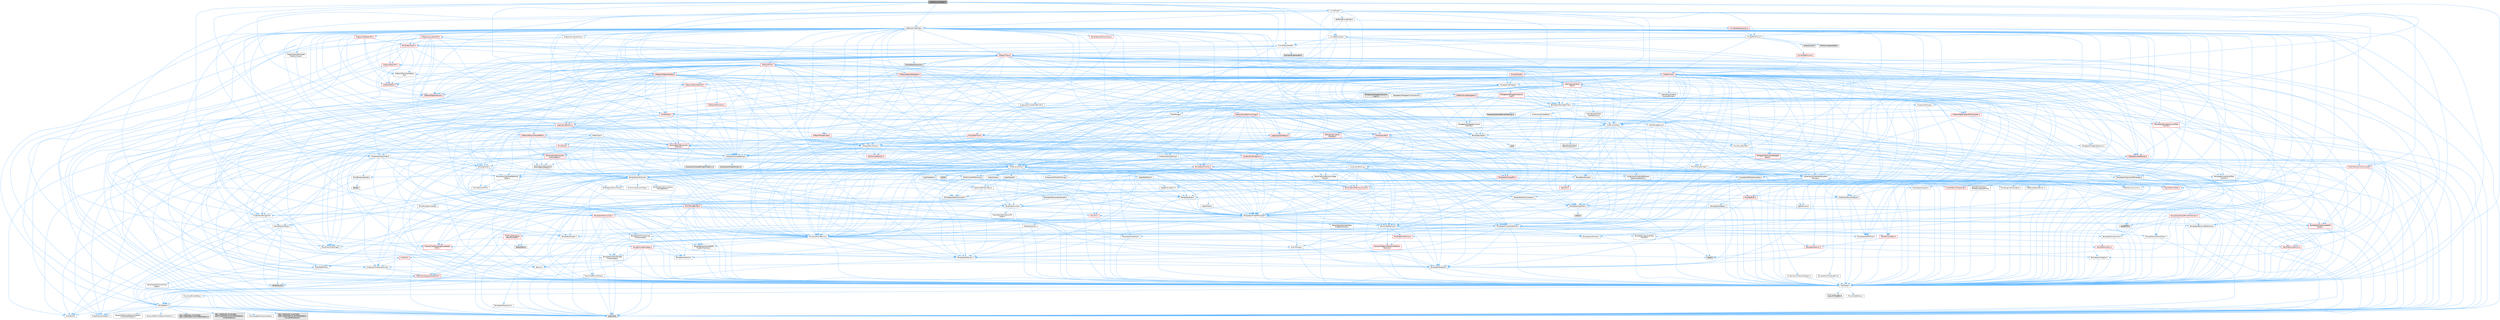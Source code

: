 digraph "KeyBarCurveModel.h"
{
 // INTERACTIVE_SVG=YES
 // LATEX_PDF_SIZE
  bgcolor="transparent";
  edge [fontname=Helvetica,fontsize=10,labelfontname=Helvetica,labelfontsize=10];
  node [fontname=Helvetica,fontsize=10,shape=box,height=0.2,width=0.4];
  Node1 [id="Node000001",label="KeyBarCurveModel.h",height=0.2,width=0.4,color="gray40", fillcolor="grey60", style="filled", fontcolor="black",tooltip=" "];
  Node1 -> Node2 [id="edge1_Node000001_Node000002",color="steelblue1",style="solid",tooltip=" "];
  Node2 [id="Node000002",label="Containers/Array.h",height=0.2,width=0.4,color="grey40", fillcolor="white", style="filled",URL="$df/dd0/Array_8h.html",tooltip=" "];
  Node2 -> Node3 [id="edge2_Node000002_Node000003",color="steelblue1",style="solid",tooltip=" "];
  Node3 [id="Node000003",label="CoreTypes.h",height=0.2,width=0.4,color="grey40", fillcolor="white", style="filled",URL="$dc/dec/CoreTypes_8h.html",tooltip=" "];
  Node3 -> Node4 [id="edge3_Node000003_Node000004",color="steelblue1",style="solid",tooltip=" "];
  Node4 [id="Node000004",label="HAL/Platform.h",height=0.2,width=0.4,color="grey40", fillcolor="white", style="filled",URL="$d9/dd0/Platform_8h.html",tooltip=" "];
  Node4 -> Node5 [id="edge4_Node000004_Node000005",color="steelblue1",style="solid",tooltip=" "];
  Node5 [id="Node000005",label="Misc/Build.h",height=0.2,width=0.4,color="grey40", fillcolor="white", style="filled",URL="$d3/dbb/Build_8h.html",tooltip=" "];
  Node4 -> Node6 [id="edge5_Node000004_Node000006",color="steelblue1",style="solid",tooltip=" "];
  Node6 [id="Node000006",label="Misc/LargeWorldCoordinates.h",height=0.2,width=0.4,color="grey40", fillcolor="white", style="filled",URL="$d2/dcb/LargeWorldCoordinates_8h.html",tooltip=" "];
  Node4 -> Node7 [id="edge6_Node000004_Node000007",color="steelblue1",style="solid",tooltip=" "];
  Node7 [id="Node000007",label="type_traits",height=0.2,width=0.4,color="grey60", fillcolor="#E0E0E0", style="filled",tooltip=" "];
  Node4 -> Node8 [id="edge7_Node000004_Node000008",color="steelblue1",style="solid",tooltip=" "];
  Node8 [id="Node000008",label="PreprocessorHelpers.h",height=0.2,width=0.4,color="grey40", fillcolor="white", style="filled",URL="$db/ddb/PreprocessorHelpers_8h.html",tooltip=" "];
  Node4 -> Node9 [id="edge8_Node000004_Node000009",color="steelblue1",style="solid",tooltip=" "];
  Node9 [id="Node000009",label="UBT_COMPILED_PLATFORM\l/UBT_COMPILED_PLATFORMPlatform\lCompilerPreSetup.h",height=0.2,width=0.4,color="grey60", fillcolor="#E0E0E0", style="filled",tooltip=" "];
  Node4 -> Node10 [id="edge9_Node000004_Node000010",color="steelblue1",style="solid",tooltip=" "];
  Node10 [id="Node000010",label="GenericPlatform/GenericPlatform\lCompilerPreSetup.h",height=0.2,width=0.4,color="grey40", fillcolor="white", style="filled",URL="$d9/dc8/GenericPlatformCompilerPreSetup_8h.html",tooltip=" "];
  Node4 -> Node11 [id="edge10_Node000004_Node000011",color="steelblue1",style="solid",tooltip=" "];
  Node11 [id="Node000011",label="GenericPlatform/GenericPlatform.h",height=0.2,width=0.4,color="grey40", fillcolor="white", style="filled",URL="$d6/d84/GenericPlatform_8h.html",tooltip=" "];
  Node4 -> Node12 [id="edge11_Node000004_Node000012",color="steelblue1",style="solid",tooltip=" "];
  Node12 [id="Node000012",label="UBT_COMPILED_PLATFORM\l/UBT_COMPILED_PLATFORMPlatform.h",height=0.2,width=0.4,color="grey60", fillcolor="#E0E0E0", style="filled",tooltip=" "];
  Node4 -> Node13 [id="edge12_Node000004_Node000013",color="steelblue1",style="solid",tooltip=" "];
  Node13 [id="Node000013",label="UBT_COMPILED_PLATFORM\l/UBT_COMPILED_PLATFORMPlatform\lCompilerSetup.h",height=0.2,width=0.4,color="grey60", fillcolor="#E0E0E0", style="filled",tooltip=" "];
  Node3 -> Node14 [id="edge13_Node000003_Node000014",color="steelblue1",style="solid",tooltip=" "];
  Node14 [id="Node000014",label="ProfilingDebugging\l/UMemoryDefines.h",height=0.2,width=0.4,color="grey40", fillcolor="white", style="filled",URL="$d2/da2/UMemoryDefines_8h.html",tooltip=" "];
  Node3 -> Node15 [id="edge14_Node000003_Node000015",color="steelblue1",style="solid",tooltip=" "];
  Node15 [id="Node000015",label="Misc/CoreMiscDefines.h",height=0.2,width=0.4,color="grey40", fillcolor="white", style="filled",URL="$da/d38/CoreMiscDefines_8h.html",tooltip=" "];
  Node15 -> Node4 [id="edge15_Node000015_Node000004",color="steelblue1",style="solid",tooltip=" "];
  Node15 -> Node8 [id="edge16_Node000015_Node000008",color="steelblue1",style="solid",tooltip=" "];
  Node3 -> Node16 [id="edge17_Node000003_Node000016",color="steelblue1",style="solid",tooltip=" "];
  Node16 [id="Node000016",label="Misc/CoreDefines.h",height=0.2,width=0.4,color="grey40", fillcolor="white", style="filled",URL="$d3/dd2/CoreDefines_8h.html",tooltip=" "];
  Node2 -> Node17 [id="edge18_Node000002_Node000017",color="steelblue1",style="solid",tooltip=" "];
  Node17 [id="Node000017",label="Misc/AssertionMacros.h",height=0.2,width=0.4,color="grey40", fillcolor="white", style="filled",URL="$d0/dfa/AssertionMacros_8h.html",tooltip=" "];
  Node17 -> Node3 [id="edge19_Node000017_Node000003",color="steelblue1",style="solid",tooltip=" "];
  Node17 -> Node4 [id="edge20_Node000017_Node000004",color="steelblue1",style="solid",tooltip=" "];
  Node17 -> Node18 [id="edge21_Node000017_Node000018",color="steelblue1",style="solid",tooltip=" "];
  Node18 [id="Node000018",label="HAL/PlatformMisc.h",height=0.2,width=0.4,color="red", fillcolor="#FFF0F0", style="filled",URL="$d0/df5/PlatformMisc_8h.html",tooltip=" "];
  Node18 -> Node3 [id="edge22_Node000018_Node000003",color="steelblue1",style="solid",tooltip=" "];
  Node17 -> Node8 [id="edge23_Node000017_Node000008",color="steelblue1",style="solid",tooltip=" "];
  Node17 -> Node54 [id="edge24_Node000017_Node000054",color="steelblue1",style="solid",tooltip=" "];
  Node54 [id="Node000054",label="Templates/EnableIf.h",height=0.2,width=0.4,color="grey40", fillcolor="white", style="filled",URL="$d7/d60/EnableIf_8h.html",tooltip=" "];
  Node54 -> Node3 [id="edge25_Node000054_Node000003",color="steelblue1",style="solid",tooltip=" "];
  Node17 -> Node55 [id="edge26_Node000017_Node000055",color="steelblue1",style="solid",tooltip=" "];
  Node55 [id="Node000055",label="Templates/IsArrayOrRefOf\lTypeByPredicate.h",height=0.2,width=0.4,color="grey40", fillcolor="white", style="filled",URL="$d6/da1/IsArrayOrRefOfTypeByPredicate_8h.html",tooltip=" "];
  Node55 -> Node3 [id="edge27_Node000055_Node000003",color="steelblue1",style="solid",tooltip=" "];
  Node17 -> Node56 [id="edge28_Node000017_Node000056",color="steelblue1",style="solid",tooltip=" "];
  Node56 [id="Node000056",label="Templates/IsValidVariadic\lFunctionArg.h",height=0.2,width=0.4,color="grey40", fillcolor="white", style="filled",URL="$d0/dc8/IsValidVariadicFunctionArg_8h.html",tooltip=" "];
  Node56 -> Node3 [id="edge29_Node000056_Node000003",color="steelblue1",style="solid",tooltip=" "];
  Node56 -> Node57 [id="edge30_Node000056_Node000057",color="steelblue1",style="solid",tooltip=" "];
  Node57 [id="Node000057",label="IsEnum.h",height=0.2,width=0.4,color="grey40", fillcolor="white", style="filled",URL="$d4/de5/IsEnum_8h.html",tooltip=" "];
  Node56 -> Node7 [id="edge31_Node000056_Node000007",color="steelblue1",style="solid",tooltip=" "];
  Node17 -> Node58 [id="edge32_Node000017_Node000058",color="steelblue1",style="solid",tooltip=" "];
  Node58 [id="Node000058",label="Traits/IsCharEncodingCompatible\lWith.h",height=0.2,width=0.4,color="red", fillcolor="#FFF0F0", style="filled",URL="$df/dd1/IsCharEncodingCompatibleWith_8h.html",tooltip=" "];
  Node58 -> Node7 [id="edge33_Node000058_Node000007",color="steelblue1",style="solid",tooltip=" "];
  Node17 -> Node60 [id="edge34_Node000017_Node000060",color="steelblue1",style="solid",tooltip=" "];
  Node60 [id="Node000060",label="Misc/VarArgs.h",height=0.2,width=0.4,color="grey40", fillcolor="white", style="filled",URL="$d5/d6f/VarArgs_8h.html",tooltip=" "];
  Node60 -> Node3 [id="edge35_Node000060_Node000003",color="steelblue1",style="solid",tooltip=" "];
  Node17 -> Node61 [id="edge36_Node000017_Node000061",color="steelblue1",style="solid",tooltip=" "];
  Node61 [id="Node000061",label="String/FormatStringSan.h",height=0.2,width=0.4,color="red", fillcolor="#FFF0F0", style="filled",URL="$d3/d8b/FormatStringSan_8h.html",tooltip=" "];
  Node61 -> Node7 [id="edge37_Node000061_Node000007",color="steelblue1",style="solid",tooltip=" "];
  Node61 -> Node3 [id="edge38_Node000061_Node000003",color="steelblue1",style="solid",tooltip=" "];
  Node61 -> Node62 [id="edge39_Node000061_Node000062",color="steelblue1",style="solid",tooltip=" "];
  Node62 [id="Node000062",label="Templates/Requires.h",height=0.2,width=0.4,color="grey40", fillcolor="white", style="filled",URL="$dc/d96/Requires_8h.html",tooltip=" "];
  Node62 -> Node54 [id="edge40_Node000062_Node000054",color="steelblue1",style="solid",tooltip=" "];
  Node62 -> Node7 [id="edge41_Node000062_Node000007",color="steelblue1",style="solid",tooltip=" "];
  Node61 -> Node63 [id="edge42_Node000061_Node000063",color="steelblue1",style="solid",tooltip=" "];
  Node63 [id="Node000063",label="Templates/Identity.h",height=0.2,width=0.4,color="grey40", fillcolor="white", style="filled",URL="$d0/dd5/Identity_8h.html",tooltip=" "];
  Node61 -> Node56 [id="edge43_Node000061_Node000056",color="steelblue1",style="solid",tooltip=" "];
  Node61 -> Node26 [id="edge44_Node000061_Node000026",color="steelblue1",style="solid",tooltip=" "];
  Node26 [id="Node000026",label="Containers/ContainersFwd.h",height=0.2,width=0.4,color="grey40", fillcolor="white", style="filled",URL="$d4/d0a/ContainersFwd_8h.html",tooltip=" "];
  Node26 -> Node4 [id="edge45_Node000026_Node000004",color="steelblue1",style="solid",tooltip=" "];
  Node26 -> Node3 [id="edge46_Node000026_Node000003",color="steelblue1",style="solid",tooltip=" "];
  Node26 -> Node23 [id="edge47_Node000026_Node000023",color="steelblue1",style="solid",tooltip=" "];
  Node23 [id="Node000023",label="Traits/IsContiguousContainer.h",height=0.2,width=0.4,color="red", fillcolor="#FFF0F0", style="filled",URL="$d5/d3c/IsContiguousContainer_8h.html",tooltip=" "];
  Node23 -> Node3 [id="edge48_Node000023_Node000003",color="steelblue1",style="solid",tooltip=" "];
  Node23 -> Node22 [id="edge49_Node000023_Node000022",color="steelblue1",style="solid",tooltip=" "];
  Node22 [id="Node000022",label="initializer_list",height=0.2,width=0.4,color="grey60", fillcolor="#E0E0E0", style="filled",tooltip=" "];
  Node17 -> Node67 [id="edge50_Node000017_Node000067",color="steelblue1",style="solid",tooltip=" "];
  Node67 [id="Node000067",label="atomic",height=0.2,width=0.4,color="grey60", fillcolor="#E0E0E0", style="filled",tooltip=" "];
  Node2 -> Node68 [id="edge51_Node000002_Node000068",color="steelblue1",style="solid",tooltip=" "];
  Node68 [id="Node000068",label="Misc/IntrusiveUnsetOptional\lState.h",height=0.2,width=0.4,color="grey40", fillcolor="white", style="filled",URL="$d2/d0a/IntrusiveUnsetOptionalState_8h.html",tooltip=" "];
  Node68 -> Node69 [id="edge52_Node000068_Node000069",color="steelblue1",style="solid",tooltip=" "];
  Node69 [id="Node000069",label="Misc/OptionalFwd.h",height=0.2,width=0.4,color="grey40", fillcolor="white", style="filled",URL="$dc/d50/OptionalFwd_8h.html",tooltip=" "];
  Node2 -> Node70 [id="edge53_Node000002_Node000070",color="steelblue1",style="solid",tooltip=" "];
  Node70 [id="Node000070",label="Misc/ReverseIterate.h",height=0.2,width=0.4,color="grey40", fillcolor="white", style="filled",URL="$db/de3/ReverseIterate_8h.html",tooltip=" "];
  Node70 -> Node4 [id="edge54_Node000070_Node000004",color="steelblue1",style="solid",tooltip=" "];
  Node70 -> Node71 [id="edge55_Node000070_Node000071",color="steelblue1",style="solid",tooltip=" "];
  Node71 [id="Node000071",label="iterator",height=0.2,width=0.4,color="grey60", fillcolor="#E0E0E0", style="filled",tooltip=" "];
  Node2 -> Node72 [id="edge56_Node000002_Node000072",color="steelblue1",style="solid",tooltip=" "];
  Node72 [id="Node000072",label="HAL/UnrealMemory.h",height=0.2,width=0.4,color="grey40", fillcolor="white", style="filled",URL="$d9/d96/UnrealMemory_8h.html",tooltip=" "];
  Node72 -> Node3 [id="edge57_Node000072_Node000003",color="steelblue1",style="solid",tooltip=" "];
  Node72 -> Node73 [id="edge58_Node000072_Node000073",color="steelblue1",style="solid",tooltip=" "];
  Node73 [id="Node000073",label="GenericPlatform/GenericPlatform\lMemory.h",height=0.2,width=0.4,color="red", fillcolor="#FFF0F0", style="filled",URL="$dd/d22/GenericPlatformMemory_8h.html",tooltip=" "];
  Node73 -> Node25 [id="edge59_Node000073_Node000025",color="steelblue1",style="solid",tooltip=" "];
  Node25 [id="Node000025",label="CoreFwd.h",height=0.2,width=0.4,color="red", fillcolor="#FFF0F0", style="filled",URL="$d1/d1e/CoreFwd_8h.html",tooltip=" "];
  Node25 -> Node3 [id="edge60_Node000025_Node000003",color="steelblue1",style="solid",tooltip=" "];
  Node25 -> Node26 [id="edge61_Node000025_Node000026",color="steelblue1",style="solid",tooltip=" "];
  Node25 -> Node27 [id="edge62_Node000025_Node000027",color="steelblue1",style="solid",tooltip=" "];
  Node27 [id="Node000027",label="Math/MathFwd.h",height=0.2,width=0.4,color="grey40", fillcolor="white", style="filled",URL="$d2/d10/MathFwd_8h.html",tooltip=" "];
  Node27 -> Node4 [id="edge63_Node000027_Node000004",color="steelblue1",style="solid",tooltip=" "];
  Node73 -> Node3 [id="edge64_Node000073_Node000003",color="steelblue1",style="solid",tooltip=" "];
  Node72 -> Node76 [id="edge65_Node000072_Node000076",color="steelblue1",style="solid",tooltip=" "];
  Node76 [id="Node000076",label="HAL/MemoryBase.h",height=0.2,width=0.4,color="red", fillcolor="#FFF0F0", style="filled",URL="$d6/d9f/MemoryBase_8h.html",tooltip=" "];
  Node76 -> Node3 [id="edge66_Node000076_Node000003",color="steelblue1",style="solid",tooltip=" "];
  Node76 -> Node47 [id="edge67_Node000076_Node000047",color="steelblue1",style="solid",tooltip=" "];
  Node47 [id="Node000047",label="HAL/PlatformAtomics.h",height=0.2,width=0.4,color="red", fillcolor="#FFF0F0", style="filled",URL="$d3/d36/PlatformAtomics_8h.html",tooltip=" "];
  Node47 -> Node3 [id="edge68_Node000047_Node000003",color="steelblue1",style="solid",tooltip=" "];
  Node76 -> Node80 [id="edge69_Node000076_Node000080",color="steelblue1",style="solid",tooltip=" "];
  Node80 [id="Node000080",label="Templates/Atomic.h",height=0.2,width=0.4,color="red", fillcolor="#FFF0F0", style="filled",URL="$d3/d91/Atomic_8h.html",tooltip=" "];
  Node80 -> Node83 [id="edge70_Node000080_Node000083",color="steelblue1",style="solid",tooltip=" "];
  Node83 [id="Node000083",label="Templates/IsIntegral.h",height=0.2,width=0.4,color="grey40", fillcolor="white", style="filled",URL="$da/d64/IsIntegral_8h.html",tooltip=" "];
  Node83 -> Node3 [id="edge71_Node000083_Node000003",color="steelblue1",style="solid",tooltip=" "];
  Node80 -> Node67 [id="edge72_Node000080_Node000067",color="steelblue1",style="solid",tooltip=" "];
  Node72 -> Node89 [id="edge73_Node000072_Node000089",color="steelblue1",style="solid",tooltip=" "];
  Node89 [id="Node000089",label="HAL/PlatformMemory.h",height=0.2,width=0.4,color="red", fillcolor="#FFF0F0", style="filled",URL="$de/d68/PlatformMemory_8h.html",tooltip=" "];
  Node89 -> Node3 [id="edge74_Node000089_Node000003",color="steelblue1",style="solid",tooltip=" "];
  Node89 -> Node73 [id="edge75_Node000089_Node000073",color="steelblue1",style="solid",tooltip=" "];
  Node72 -> Node91 [id="edge76_Node000072_Node000091",color="steelblue1",style="solid",tooltip=" "];
  Node91 [id="Node000091",label="ProfilingDebugging\l/MemoryTrace.h",height=0.2,width=0.4,color="red", fillcolor="#FFF0F0", style="filled",URL="$da/dd7/MemoryTrace_8h.html",tooltip=" "];
  Node91 -> Node4 [id="edge77_Node000091_Node000004",color="steelblue1",style="solid",tooltip=" "];
  Node91 -> Node42 [id="edge78_Node000091_Node000042",color="steelblue1",style="solid",tooltip=" "];
  Node42 [id="Node000042",label="Misc/EnumClassFlags.h",height=0.2,width=0.4,color="grey40", fillcolor="white", style="filled",URL="$d8/de7/EnumClassFlags_8h.html",tooltip=" "];
  Node91 -> Node53 [id="edge79_Node000091_Node000053",color="steelblue1",style="solid",tooltip=" "];
  Node53 [id="Node000053",label="Trace/Trace.h",height=0.2,width=0.4,color="grey60", fillcolor="#E0E0E0", style="filled",tooltip=" "];
  Node72 -> Node92 [id="edge80_Node000072_Node000092",color="steelblue1",style="solid",tooltip=" "];
  Node92 [id="Node000092",label="Templates/IsPointer.h",height=0.2,width=0.4,color="grey40", fillcolor="white", style="filled",URL="$d7/d05/IsPointer_8h.html",tooltip=" "];
  Node92 -> Node3 [id="edge81_Node000092_Node000003",color="steelblue1",style="solid",tooltip=" "];
  Node2 -> Node93 [id="edge82_Node000002_Node000093",color="steelblue1",style="solid",tooltip=" "];
  Node93 [id="Node000093",label="Templates/UnrealTypeTraits.h",height=0.2,width=0.4,color="grey40", fillcolor="white", style="filled",URL="$d2/d2d/UnrealTypeTraits_8h.html",tooltip=" "];
  Node93 -> Node3 [id="edge83_Node000093_Node000003",color="steelblue1",style="solid",tooltip=" "];
  Node93 -> Node92 [id="edge84_Node000093_Node000092",color="steelblue1",style="solid",tooltip=" "];
  Node93 -> Node17 [id="edge85_Node000093_Node000017",color="steelblue1",style="solid",tooltip=" "];
  Node93 -> Node85 [id="edge86_Node000093_Node000085",color="steelblue1",style="solid",tooltip=" "];
  Node85 [id="Node000085",label="Templates/AndOrNot.h",height=0.2,width=0.4,color="grey40", fillcolor="white", style="filled",URL="$db/d0a/AndOrNot_8h.html",tooltip=" "];
  Node85 -> Node3 [id="edge87_Node000085_Node000003",color="steelblue1",style="solid",tooltip=" "];
  Node93 -> Node54 [id="edge88_Node000093_Node000054",color="steelblue1",style="solid",tooltip=" "];
  Node93 -> Node94 [id="edge89_Node000093_Node000094",color="steelblue1",style="solid",tooltip=" "];
  Node94 [id="Node000094",label="Templates/IsArithmetic.h",height=0.2,width=0.4,color="grey40", fillcolor="white", style="filled",URL="$d2/d5d/IsArithmetic_8h.html",tooltip=" "];
  Node94 -> Node3 [id="edge90_Node000094_Node000003",color="steelblue1",style="solid",tooltip=" "];
  Node93 -> Node57 [id="edge91_Node000093_Node000057",color="steelblue1",style="solid",tooltip=" "];
  Node93 -> Node95 [id="edge92_Node000093_Node000095",color="steelblue1",style="solid",tooltip=" "];
  Node95 [id="Node000095",label="Templates/Models.h",height=0.2,width=0.4,color="grey40", fillcolor="white", style="filled",URL="$d3/d0c/Models_8h.html",tooltip=" "];
  Node95 -> Node63 [id="edge93_Node000095_Node000063",color="steelblue1",style="solid",tooltip=" "];
  Node93 -> Node96 [id="edge94_Node000093_Node000096",color="steelblue1",style="solid",tooltip=" "];
  Node96 [id="Node000096",label="Templates/IsPODType.h",height=0.2,width=0.4,color="grey40", fillcolor="white", style="filled",URL="$d7/db1/IsPODType_8h.html",tooltip=" "];
  Node96 -> Node3 [id="edge95_Node000096_Node000003",color="steelblue1",style="solid",tooltip=" "];
  Node93 -> Node97 [id="edge96_Node000093_Node000097",color="steelblue1",style="solid",tooltip=" "];
  Node97 [id="Node000097",label="Templates/IsUECoreType.h",height=0.2,width=0.4,color="grey40", fillcolor="white", style="filled",URL="$d1/db8/IsUECoreType_8h.html",tooltip=" "];
  Node97 -> Node3 [id="edge97_Node000097_Node000003",color="steelblue1",style="solid",tooltip=" "];
  Node97 -> Node7 [id="edge98_Node000097_Node000007",color="steelblue1",style="solid",tooltip=" "];
  Node93 -> Node86 [id="edge99_Node000093_Node000086",color="steelblue1",style="solid",tooltip=" "];
  Node86 [id="Node000086",label="Templates/IsTriviallyCopy\lConstructible.h",height=0.2,width=0.4,color="grey40", fillcolor="white", style="filled",URL="$d3/d78/IsTriviallyCopyConstructible_8h.html",tooltip=" "];
  Node86 -> Node3 [id="edge100_Node000086_Node000003",color="steelblue1",style="solid",tooltip=" "];
  Node86 -> Node7 [id="edge101_Node000086_Node000007",color="steelblue1",style="solid",tooltip=" "];
  Node2 -> Node98 [id="edge102_Node000002_Node000098",color="steelblue1",style="solid",tooltip=" "];
  Node98 [id="Node000098",label="Templates/UnrealTemplate.h",height=0.2,width=0.4,color="grey40", fillcolor="white", style="filled",URL="$d4/d24/UnrealTemplate_8h.html",tooltip=" "];
  Node98 -> Node3 [id="edge103_Node000098_Node000003",color="steelblue1",style="solid",tooltip=" "];
  Node98 -> Node92 [id="edge104_Node000098_Node000092",color="steelblue1",style="solid",tooltip=" "];
  Node98 -> Node72 [id="edge105_Node000098_Node000072",color="steelblue1",style="solid",tooltip=" "];
  Node98 -> Node99 [id="edge106_Node000098_Node000099",color="steelblue1",style="solid",tooltip=" "];
  Node99 [id="Node000099",label="Templates/CopyQualifiers\lAndRefsFromTo.h",height=0.2,width=0.4,color="grey40", fillcolor="white", style="filled",URL="$d3/db3/CopyQualifiersAndRefsFromTo_8h.html",tooltip=" "];
  Node99 -> Node100 [id="edge107_Node000099_Node000100",color="steelblue1",style="solid",tooltip=" "];
  Node100 [id="Node000100",label="Templates/CopyQualifiers\lFromTo.h",height=0.2,width=0.4,color="grey40", fillcolor="white", style="filled",URL="$d5/db4/CopyQualifiersFromTo_8h.html",tooltip=" "];
  Node98 -> Node93 [id="edge108_Node000098_Node000093",color="steelblue1",style="solid",tooltip=" "];
  Node98 -> Node101 [id="edge109_Node000098_Node000101",color="steelblue1",style="solid",tooltip=" "];
  Node101 [id="Node000101",label="Templates/RemoveReference.h",height=0.2,width=0.4,color="grey40", fillcolor="white", style="filled",URL="$da/dbe/RemoveReference_8h.html",tooltip=" "];
  Node101 -> Node3 [id="edge110_Node000101_Node000003",color="steelblue1",style="solid",tooltip=" "];
  Node98 -> Node62 [id="edge111_Node000098_Node000062",color="steelblue1",style="solid",tooltip=" "];
  Node98 -> Node102 [id="edge112_Node000098_Node000102",color="steelblue1",style="solid",tooltip=" "];
  Node102 [id="Node000102",label="Templates/TypeCompatible\lBytes.h",height=0.2,width=0.4,color="red", fillcolor="#FFF0F0", style="filled",URL="$df/d0a/TypeCompatibleBytes_8h.html",tooltip=" "];
  Node102 -> Node3 [id="edge113_Node000102_Node000003",color="steelblue1",style="solid",tooltip=" "];
  Node102 -> Node7 [id="edge114_Node000102_Node000007",color="steelblue1",style="solid",tooltip=" "];
  Node98 -> Node63 [id="edge115_Node000098_Node000063",color="steelblue1",style="solid",tooltip=" "];
  Node98 -> Node23 [id="edge116_Node000098_Node000023",color="steelblue1",style="solid",tooltip=" "];
  Node98 -> Node103 [id="edge117_Node000098_Node000103",color="steelblue1",style="solid",tooltip=" "];
  Node103 [id="Node000103",label="Traits/UseBitwiseSwap.h",height=0.2,width=0.4,color="grey40", fillcolor="white", style="filled",URL="$db/df3/UseBitwiseSwap_8h.html",tooltip=" "];
  Node103 -> Node3 [id="edge118_Node000103_Node000003",color="steelblue1",style="solid",tooltip=" "];
  Node103 -> Node7 [id="edge119_Node000103_Node000007",color="steelblue1",style="solid",tooltip=" "];
  Node98 -> Node7 [id="edge120_Node000098_Node000007",color="steelblue1",style="solid",tooltip=" "];
  Node2 -> Node104 [id="edge121_Node000002_Node000104",color="steelblue1",style="solid",tooltip=" "];
  Node104 [id="Node000104",label="Containers/AllowShrinking.h",height=0.2,width=0.4,color="grey40", fillcolor="white", style="filled",URL="$d7/d1a/AllowShrinking_8h.html",tooltip=" "];
  Node104 -> Node3 [id="edge122_Node000104_Node000003",color="steelblue1",style="solid",tooltip=" "];
  Node2 -> Node105 [id="edge123_Node000002_Node000105",color="steelblue1",style="solid",tooltip=" "];
  Node105 [id="Node000105",label="Containers/ContainerAllocation\lPolicies.h",height=0.2,width=0.4,color="grey40", fillcolor="white", style="filled",URL="$d7/dff/ContainerAllocationPolicies_8h.html",tooltip=" "];
  Node105 -> Node3 [id="edge124_Node000105_Node000003",color="steelblue1",style="solid",tooltip=" "];
  Node105 -> Node106 [id="edge125_Node000105_Node000106",color="steelblue1",style="solid",tooltip=" "];
  Node106 [id="Node000106",label="Containers/ContainerHelpers.h",height=0.2,width=0.4,color="grey40", fillcolor="white", style="filled",URL="$d7/d33/ContainerHelpers_8h.html",tooltip=" "];
  Node106 -> Node3 [id="edge126_Node000106_Node000003",color="steelblue1",style="solid",tooltip=" "];
  Node105 -> Node105 [id="edge127_Node000105_Node000105",color="steelblue1",style="solid",tooltip=" "];
  Node105 -> Node107 [id="edge128_Node000105_Node000107",color="steelblue1",style="solid",tooltip=" "];
  Node107 [id="Node000107",label="HAL/PlatformMath.h",height=0.2,width=0.4,color="red", fillcolor="#FFF0F0", style="filled",URL="$dc/d53/PlatformMath_8h.html",tooltip=" "];
  Node107 -> Node3 [id="edge129_Node000107_Node000003",color="steelblue1",style="solid",tooltip=" "];
  Node105 -> Node72 [id="edge130_Node000105_Node000072",color="steelblue1",style="solid",tooltip=" "];
  Node105 -> Node40 [id="edge131_Node000105_Node000040",color="steelblue1",style="solid",tooltip=" "];
  Node40 [id="Node000040",label="Math/NumericLimits.h",height=0.2,width=0.4,color="grey40", fillcolor="white", style="filled",URL="$df/d1b/NumericLimits_8h.html",tooltip=" "];
  Node40 -> Node3 [id="edge132_Node000040_Node000003",color="steelblue1",style="solid",tooltip=" "];
  Node105 -> Node17 [id="edge133_Node000105_Node000017",color="steelblue1",style="solid",tooltip=" "];
  Node105 -> Node115 [id="edge134_Node000105_Node000115",color="steelblue1",style="solid",tooltip=" "];
  Node115 [id="Node000115",label="Templates/IsPolymorphic.h",height=0.2,width=0.4,color="grey40", fillcolor="white", style="filled",URL="$dc/d20/IsPolymorphic_8h.html",tooltip=" "];
  Node105 -> Node116 [id="edge135_Node000105_Node000116",color="steelblue1",style="solid",tooltip=" "];
  Node116 [id="Node000116",label="Templates/MemoryOps.h",height=0.2,width=0.4,color="red", fillcolor="#FFF0F0", style="filled",URL="$db/dea/MemoryOps_8h.html",tooltip=" "];
  Node116 -> Node3 [id="edge136_Node000116_Node000003",color="steelblue1",style="solid",tooltip=" "];
  Node116 -> Node72 [id="edge137_Node000116_Node000072",color="steelblue1",style="solid",tooltip=" "];
  Node116 -> Node86 [id="edge138_Node000116_Node000086",color="steelblue1",style="solid",tooltip=" "];
  Node116 -> Node62 [id="edge139_Node000116_Node000062",color="steelblue1",style="solid",tooltip=" "];
  Node116 -> Node93 [id="edge140_Node000116_Node000093",color="steelblue1",style="solid",tooltip=" "];
  Node116 -> Node103 [id="edge141_Node000116_Node000103",color="steelblue1",style="solid",tooltip=" "];
  Node116 -> Node7 [id="edge142_Node000116_Node000007",color="steelblue1",style="solid",tooltip=" "];
  Node105 -> Node102 [id="edge143_Node000105_Node000102",color="steelblue1",style="solid",tooltip=" "];
  Node105 -> Node7 [id="edge144_Node000105_Node000007",color="steelblue1",style="solid",tooltip=" "];
  Node2 -> Node117 [id="edge145_Node000002_Node000117",color="steelblue1",style="solid",tooltip=" "];
  Node117 [id="Node000117",label="Containers/ContainerElement\lTypeCompatibility.h",height=0.2,width=0.4,color="grey40", fillcolor="white", style="filled",URL="$df/ddf/ContainerElementTypeCompatibility_8h.html",tooltip=" "];
  Node117 -> Node3 [id="edge146_Node000117_Node000003",color="steelblue1",style="solid",tooltip=" "];
  Node117 -> Node93 [id="edge147_Node000117_Node000093",color="steelblue1",style="solid",tooltip=" "];
  Node2 -> Node118 [id="edge148_Node000002_Node000118",color="steelblue1",style="solid",tooltip=" "];
  Node118 [id="Node000118",label="Serialization/Archive.h",height=0.2,width=0.4,color="grey40", fillcolor="white", style="filled",URL="$d7/d3b/Archive_8h.html",tooltip=" "];
  Node118 -> Node25 [id="edge149_Node000118_Node000025",color="steelblue1",style="solid",tooltip=" "];
  Node118 -> Node3 [id="edge150_Node000118_Node000003",color="steelblue1",style="solid",tooltip=" "];
  Node118 -> Node119 [id="edge151_Node000118_Node000119",color="steelblue1",style="solid",tooltip=" "];
  Node119 [id="Node000119",label="HAL/PlatformProperties.h",height=0.2,width=0.4,color="red", fillcolor="#FFF0F0", style="filled",URL="$d9/db0/PlatformProperties_8h.html",tooltip=" "];
  Node119 -> Node3 [id="edge152_Node000119_Node000003",color="steelblue1",style="solid",tooltip=" "];
  Node118 -> Node122 [id="edge153_Node000118_Node000122",color="steelblue1",style="solid",tooltip=" "];
  Node122 [id="Node000122",label="Internationalization\l/TextNamespaceFwd.h",height=0.2,width=0.4,color="grey40", fillcolor="white", style="filled",URL="$d8/d97/TextNamespaceFwd_8h.html",tooltip=" "];
  Node122 -> Node3 [id="edge154_Node000122_Node000003",color="steelblue1",style="solid",tooltip=" "];
  Node118 -> Node27 [id="edge155_Node000118_Node000027",color="steelblue1",style="solid",tooltip=" "];
  Node118 -> Node17 [id="edge156_Node000118_Node000017",color="steelblue1",style="solid",tooltip=" "];
  Node118 -> Node5 [id="edge157_Node000118_Node000005",color="steelblue1",style="solid",tooltip=" "];
  Node118 -> Node41 [id="edge158_Node000118_Node000041",color="steelblue1",style="solid",tooltip=" "];
  Node41 [id="Node000041",label="Misc/CompressionFlags.h",height=0.2,width=0.4,color="grey40", fillcolor="white", style="filled",URL="$d9/d76/CompressionFlags_8h.html",tooltip=" "];
  Node118 -> Node123 [id="edge159_Node000118_Node000123",color="steelblue1",style="solid",tooltip=" "];
  Node123 [id="Node000123",label="Misc/EngineVersionBase.h",height=0.2,width=0.4,color="grey40", fillcolor="white", style="filled",URL="$d5/d2b/EngineVersionBase_8h.html",tooltip=" "];
  Node123 -> Node3 [id="edge160_Node000123_Node000003",color="steelblue1",style="solid",tooltip=" "];
  Node118 -> Node60 [id="edge161_Node000118_Node000060",color="steelblue1",style="solid",tooltip=" "];
  Node118 -> Node124 [id="edge162_Node000118_Node000124",color="steelblue1",style="solid",tooltip=" "];
  Node124 [id="Node000124",label="Serialization/ArchiveCook\lData.h",height=0.2,width=0.4,color="grey40", fillcolor="white", style="filled",URL="$dc/db6/ArchiveCookData_8h.html",tooltip=" "];
  Node124 -> Node4 [id="edge163_Node000124_Node000004",color="steelblue1",style="solid",tooltip=" "];
  Node118 -> Node125 [id="edge164_Node000118_Node000125",color="steelblue1",style="solid",tooltip=" "];
  Node125 [id="Node000125",label="Serialization/ArchiveSave\lPackageData.h",height=0.2,width=0.4,color="grey40", fillcolor="white", style="filled",URL="$d1/d37/ArchiveSavePackageData_8h.html",tooltip=" "];
  Node118 -> Node54 [id="edge165_Node000118_Node000054",color="steelblue1",style="solid",tooltip=" "];
  Node118 -> Node55 [id="edge166_Node000118_Node000055",color="steelblue1",style="solid",tooltip=" "];
  Node118 -> Node126 [id="edge167_Node000118_Node000126",color="steelblue1",style="solid",tooltip=" "];
  Node126 [id="Node000126",label="Templates/IsEnumClass.h",height=0.2,width=0.4,color="grey40", fillcolor="white", style="filled",URL="$d7/d15/IsEnumClass_8h.html",tooltip=" "];
  Node126 -> Node3 [id="edge168_Node000126_Node000003",color="steelblue1",style="solid",tooltip=" "];
  Node126 -> Node85 [id="edge169_Node000126_Node000085",color="steelblue1",style="solid",tooltip=" "];
  Node118 -> Node112 [id="edge170_Node000118_Node000112",color="steelblue1",style="solid",tooltip=" "];
  Node112 [id="Node000112",label="Templates/IsSigned.h",height=0.2,width=0.4,color="grey40", fillcolor="white", style="filled",URL="$d8/dd8/IsSigned_8h.html",tooltip=" "];
  Node112 -> Node3 [id="edge171_Node000112_Node000003",color="steelblue1",style="solid",tooltip=" "];
  Node118 -> Node56 [id="edge172_Node000118_Node000056",color="steelblue1",style="solid",tooltip=" "];
  Node118 -> Node98 [id="edge173_Node000118_Node000098",color="steelblue1",style="solid",tooltip=" "];
  Node118 -> Node58 [id="edge174_Node000118_Node000058",color="steelblue1",style="solid",tooltip=" "];
  Node118 -> Node127 [id="edge175_Node000118_Node000127",color="steelblue1",style="solid",tooltip=" "];
  Node127 [id="Node000127",label="UObject/ObjectVersion.h",height=0.2,width=0.4,color="grey40", fillcolor="white", style="filled",URL="$da/d63/ObjectVersion_8h.html",tooltip=" "];
  Node127 -> Node3 [id="edge176_Node000127_Node000003",color="steelblue1",style="solid",tooltip=" "];
  Node2 -> Node128 [id="edge177_Node000002_Node000128",color="steelblue1",style="solid",tooltip=" "];
  Node128 [id="Node000128",label="Serialization/MemoryImage\lWriter.h",height=0.2,width=0.4,color="grey40", fillcolor="white", style="filled",URL="$d0/d08/MemoryImageWriter_8h.html",tooltip=" "];
  Node128 -> Node3 [id="edge178_Node000128_Node000003",color="steelblue1",style="solid",tooltip=" "];
  Node128 -> Node129 [id="edge179_Node000128_Node000129",color="steelblue1",style="solid",tooltip=" "];
  Node129 [id="Node000129",label="Serialization/MemoryLayout.h",height=0.2,width=0.4,color="red", fillcolor="#FFF0F0", style="filled",URL="$d7/d66/MemoryLayout_8h.html",tooltip=" "];
  Node129 -> Node132 [id="edge180_Node000129_Node000132",color="steelblue1",style="solid",tooltip=" "];
  Node132 [id="Node000132",label="Containers/EnumAsByte.h",height=0.2,width=0.4,color="grey40", fillcolor="white", style="filled",URL="$d6/d9a/EnumAsByte_8h.html",tooltip=" "];
  Node132 -> Node3 [id="edge181_Node000132_Node000003",color="steelblue1",style="solid",tooltip=" "];
  Node132 -> Node96 [id="edge182_Node000132_Node000096",color="steelblue1",style="solid",tooltip=" "];
  Node132 -> Node133 [id="edge183_Node000132_Node000133",color="steelblue1",style="solid",tooltip=" "];
  Node133 [id="Node000133",label="Templates/TypeHash.h",height=0.2,width=0.4,color="grey40", fillcolor="white", style="filled",URL="$d1/d62/TypeHash_8h.html",tooltip=" "];
  Node133 -> Node3 [id="edge184_Node000133_Node000003",color="steelblue1",style="solid",tooltip=" "];
  Node133 -> Node62 [id="edge185_Node000133_Node000062",color="steelblue1",style="solid",tooltip=" "];
  Node133 -> Node134 [id="edge186_Node000133_Node000134",color="steelblue1",style="solid",tooltip=" "];
  Node134 [id="Node000134",label="Misc/Crc.h",height=0.2,width=0.4,color="red", fillcolor="#FFF0F0", style="filled",URL="$d4/dd2/Crc_8h.html",tooltip=" "];
  Node134 -> Node3 [id="edge187_Node000134_Node000003",color="steelblue1",style="solid",tooltip=" "];
  Node134 -> Node17 [id="edge188_Node000134_Node000017",color="steelblue1",style="solid",tooltip=" "];
  Node134 -> Node93 [id="edge189_Node000134_Node000093",color="steelblue1",style="solid",tooltip=" "];
  Node133 -> Node139 [id="edge190_Node000133_Node000139",color="steelblue1",style="solid",tooltip=" "];
  Node139 [id="Node000139",label="stdint.h",height=0.2,width=0.4,color="grey60", fillcolor="#E0E0E0", style="filled",tooltip=" "];
  Node133 -> Node7 [id="edge191_Node000133_Node000007",color="steelblue1",style="solid",tooltip=" "];
  Node129 -> Node20 [id="edge192_Node000129_Node000020",color="steelblue1",style="solid",tooltip=" "];
  Node20 [id="Node000020",label="Containers/StringFwd.h",height=0.2,width=0.4,color="grey40", fillcolor="white", style="filled",URL="$df/d37/StringFwd_8h.html",tooltip=" "];
  Node20 -> Node3 [id="edge193_Node000020_Node000003",color="steelblue1",style="solid",tooltip=" "];
  Node20 -> Node21 [id="edge194_Node000020_Node000021",color="steelblue1",style="solid",tooltip=" "];
  Node21 [id="Node000021",label="Traits/ElementType.h",height=0.2,width=0.4,color="grey40", fillcolor="white", style="filled",URL="$d5/d4f/ElementType_8h.html",tooltip=" "];
  Node21 -> Node4 [id="edge195_Node000021_Node000004",color="steelblue1",style="solid",tooltip=" "];
  Node21 -> Node22 [id="edge196_Node000021_Node000022",color="steelblue1",style="solid",tooltip=" "];
  Node21 -> Node7 [id="edge197_Node000021_Node000007",color="steelblue1",style="solid",tooltip=" "];
  Node20 -> Node23 [id="edge198_Node000020_Node000023",color="steelblue1",style="solid",tooltip=" "];
  Node129 -> Node72 [id="edge199_Node000129_Node000072",color="steelblue1",style="solid",tooltip=" "];
  Node129 -> Node54 [id="edge200_Node000129_Node000054",color="steelblue1",style="solid",tooltip=" "];
  Node129 -> Node115 [id="edge201_Node000129_Node000115",color="steelblue1",style="solid",tooltip=" "];
  Node129 -> Node95 [id="edge202_Node000129_Node000095",color="steelblue1",style="solid",tooltip=" "];
  Node129 -> Node98 [id="edge203_Node000129_Node000098",color="steelblue1",style="solid",tooltip=" "];
  Node2 -> Node142 [id="edge204_Node000002_Node000142",color="steelblue1",style="solid",tooltip=" "];
  Node142 [id="Node000142",label="Algo/Heapify.h",height=0.2,width=0.4,color="grey40", fillcolor="white", style="filled",URL="$d0/d2a/Heapify_8h.html",tooltip=" "];
  Node142 -> Node143 [id="edge205_Node000142_Node000143",color="steelblue1",style="solid",tooltip=" "];
  Node143 [id="Node000143",label="Algo/Impl/BinaryHeap.h",height=0.2,width=0.4,color="grey40", fillcolor="white", style="filled",URL="$d7/da3/Algo_2Impl_2BinaryHeap_8h.html",tooltip=" "];
  Node143 -> Node144 [id="edge206_Node000143_Node000144",color="steelblue1",style="solid",tooltip=" "];
  Node144 [id="Node000144",label="Templates/Invoke.h",height=0.2,width=0.4,color="grey40", fillcolor="white", style="filled",URL="$d7/deb/Invoke_8h.html",tooltip=" "];
  Node144 -> Node3 [id="edge207_Node000144_Node000003",color="steelblue1",style="solid",tooltip=" "];
  Node144 -> Node145 [id="edge208_Node000144_Node000145",color="steelblue1",style="solid",tooltip=" "];
  Node145 [id="Node000145",label="Traits/MemberFunctionPtr\lOuter.h",height=0.2,width=0.4,color="grey40", fillcolor="white", style="filled",URL="$db/da7/MemberFunctionPtrOuter_8h.html",tooltip=" "];
  Node144 -> Node98 [id="edge209_Node000144_Node000098",color="steelblue1",style="solid",tooltip=" "];
  Node144 -> Node7 [id="edge210_Node000144_Node000007",color="steelblue1",style="solid",tooltip=" "];
  Node143 -> Node146 [id="edge211_Node000143_Node000146",color="steelblue1",style="solid",tooltip=" "];
  Node146 [id="Node000146",label="Templates/Projection.h",height=0.2,width=0.4,color="grey40", fillcolor="white", style="filled",URL="$d7/df0/Projection_8h.html",tooltip=" "];
  Node146 -> Node7 [id="edge212_Node000146_Node000007",color="steelblue1",style="solid",tooltip=" "];
  Node143 -> Node147 [id="edge213_Node000143_Node000147",color="steelblue1",style="solid",tooltip=" "];
  Node147 [id="Node000147",label="Templates/ReversePredicate.h",height=0.2,width=0.4,color="grey40", fillcolor="white", style="filled",URL="$d8/d28/ReversePredicate_8h.html",tooltip=" "];
  Node147 -> Node144 [id="edge214_Node000147_Node000144",color="steelblue1",style="solid",tooltip=" "];
  Node147 -> Node98 [id="edge215_Node000147_Node000098",color="steelblue1",style="solid",tooltip=" "];
  Node143 -> Node7 [id="edge216_Node000143_Node000007",color="steelblue1",style="solid",tooltip=" "];
  Node142 -> Node148 [id="edge217_Node000142_Node000148",color="steelblue1",style="solid",tooltip=" "];
  Node148 [id="Node000148",label="Templates/IdentityFunctor.h",height=0.2,width=0.4,color="grey40", fillcolor="white", style="filled",URL="$d7/d2e/IdentityFunctor_8h.html",tooltip=" "];
  Node148 -> Node4 [id="edge218_Node000148_Node000004",color="steelblue1",style="solid",tooltip=" "];
  Node142 -> Node144 [id="edge219_Node000142_Node000144",color="steelblue1",style="solid",tooltip=" "];
  Node142 -> Node149 [id="edge220_Node000142_Node000149",color="steelblue1",style="solid",tooltip=" "];
  Node149 [id="Node000149",label="Templates/Less.h",height=0.2,width=0.4,color="grey40", fillcolor="white", style="filled",URL="$de/dc8/Less_8h.html",tooltip=" "];
  Node149 -> Node3 [id="edge221_Node000149_Node000003",color="steelblue1",style="solid",tooltip=" "];
  Node149 -> Node98 [id="edge222_Node000149_Node000098",color="steelblue1",style="solid",tooltip=" "];
  Node142 -> Node98 [id="edge223_Node000142_Node000098",color="steelblue1",style="solid",tooltip=" "];
  Node2 -> Node150 [id="edge224_Node000002_Node000150",color="steelblue1",style="solid",tooltip=" "];
  Node150 [id="Node000150",label="Algo/HeapSort.h",height=0.2,width=0.4,color="grey40", fillcolor="white", style="filled",URL="$d3/d92/HeapSort_8h.html",tooltip=" "];
  Node150 -> Node143 [id="edge225_Node000150_Node000143",color="steelblue1",style="solid",tooltip=" "];
  Node150 -> Node148 [id="edge226_Node000150_Node000148",color="steelblue1",style="solid",tooltip=" "];
  Node150 -> Node149 [id="edge227_Node000150_Node000149",color="steelblue1",style="solid",tooltip=" "];
  Node150 -> Node98 [id="edge228_Node000150_Node000098",color="steelblue1",style="solid",tooltip=" "];
  Node2 -> Node151 [id="edge229_Node000002_Node000151",color="steelblue1",style="solid",tooltip=" "];
  Node151 [id="Node000151",label="Algo/IsHeap.h",height=0.2,width=0.4,color="grey40", fillcolor="white", style="filled",URL="$de/d32/IsHeap_8h.html",tooltip=" "];
  Node151 -> Node143 [id="edge230_Node000151_Node000143",color="steelblue1",style="solid",tooltip=" "];
  Node151 -> Node148 [id="edge231_Node000151_Node000148",color="steelblue1",style="solid",tooltip=" "];
  Node151 -> Node144 [id="edge232_Node000151_Node000144",color="steelblue1",style="solid",tooltip=" "];
  Node151 -> Node149 [id="edge233_Node000151_Node000149",color="steelblue1",style="solid",tooltip=" "];
  Node151 -> Node98 [id="edge234_Node000151_Node000098",color="steelblue1",style="solid",tooltip=" "];
  Node2 -> Node143 [id="edge235_Node000002_Node000143",color="steelblue1",style="solid",tooltip=" "];
  Node2 -> Node152 [id="edge236_Node000002_Node000152",color="steelblue1",style="solid",tooltip=" "];
  Node152 [id="Node000152",label="Algo/StableSort.h",height=0.2,width=0.4,color="grey40", fillcolor="white", style="filled",URL="$d7/d3c/StableSort_8h.html",tooltip=" "];
  Node152 -> Node153 [id="edge237_Node000152_Node000153",color="steelblue1",style="solid",tooltip=" "];
  Node153 [id="Node000153",label="Algo/BinarySearch.h",height=0.2,width=0.4,color="grey40", fillcolor="white", style="filled",URL="$db/db4/BinarySearch_8h.html",tooltip=" "];
  Node153 -> Node148 [id="edge238_Node000153_Node000148",color="steelblue1",style="solid",tooltip=" "];
  Node153 -> Node144 [id="edge239_Node000153_Node000144",color="steelblue1",style="solid",tooltip=" "];
  Node153 -> Node149 [id="edge240_Node000153_Node000149",color="steelblue1",style="solid",tooltip=" "];
  Node152 -> Node154 [id="edge241_Node000152_Node000154",color="steelblue1",style="solid",tooltip=" "];
  Node154 [id="Node000154",label="Algo/Rotate.h",height=0.2,width=0.4,color="grey40", fillcolor="white", style="filled",URL="$dd/da7/Rotate_8h.html",tooltip=" "];
  Node154 -> Node98 [id="edge242_Node000154_Node000098",color="steelblue1",style="solid",tooltip=" "];
  Node152 -> Node148 [id="edge243_Node000152_Node000148",color="steelblue1",style="solid",tooltip=" "];
  Node152 -> Node144 [id="edge244_Node000152_Node000144",color="steelblue1",style="solid",tooltip=" "];
  Node152 -> Node149 [id="edge245_Node000152_Node000149",color="steelblue1",style="solid",tooltip=" "];
  Node152 -> Node98 [id="edge246_Node000152_Node000098",color="steelblue1",style="solid",tooltip=" "];
  Node2 -> Node155 [id="edge247_Node000002_Node000155",color="steelblue1",style="solid",tooltip=" "];
  Node155 [id="Node000155",label="Concepts/GetTypeHashable.h",height=0.2,width=0.4,color="grey40", fillcolor="white", style="filled",URL="$d3/da2/GetTypeHashable_8h.html",tooltip=" "];
  Node155 -> Node3 [id="edge248_Node000155_Node000003",color="steelblue1",style="solid",tooltip=" "];
  Node155 -> Node133 [id="edge249_Node000155_Node000133",color="steelblue1",style="solid",tooltip=" "];
  Node2 -> Node148 [id="edge250_Node000002_Node000148",color="steelblue1",style="solid",tooltip=" "];
  Node2 -> Node144 [id="edge251_Node000002_Node000144",color="steelblue1",style="solid",tooltip=" "];
  Node2 -> Node149 [id="edge252_Node000002_Node000149",color="steelblue1",style="solid",tooltip=" "];
  Node2 -> Node156 [id="edge253_Node000002_Node000156",color="steelblue1",style="solid",tooltip=" "];
  Node156 [id="Node000156",label="Templates/LosesQualifiers\lFromTo.h",height=0.2,width=0.4,color="grey40", fillcolor="white", style="filled",URL="$d2/db3/LosesQualifiersFromTo_8h.html",tooltip=" "];
  Node156 -> Node100 [id="edge254_Node000156_Node000100",color="steelblue1",style="solid",tooltip=" "];
  Node156 -> Node7 [id="edge255_Node000156_Node000007",color="steelblue1",style="solid",tooltip=" "];
  Node2 -> Node62 [id="edge256_Node000002_Node000062",color="steelblue1",style="solid",tooltip=" "];
  Node2 -> Node157 [id="edge257_Node000002_Node000157",color="steelblue1",style="solid",tooltip=" "];
  Node157 [id="Node000157",label="Templates/Sorting.h",height=0.2,width=0.4,color="grey40", fillcolor="white", style="filled",URL="$d3/d9e/Sorting_8h.html",tooltip=" "];
  Node157 -> Node3 [id="edge258_Node000157_Node000003",color="steelblue1",style="solid",tooltip=" "];
  Node157 -> Node153 [id="edge259_Node000157_Node000153",color="steelblue1",style="solid",tooltip=" "];
  Node157 -> Node158 [id="edge260_Node000157_Node000158",color="steelblue1",style="solid",tooltip=" "];
  Node158 [id="Node000158",label="Algo/Sort.h",height=0.2,width=0.4,color="red", fillcolor="#FFF0F0", style="filled",URL="$d1/d87/Sort_8h.html",tooltip=" "];
  Node157 -> Node107 [id="edge261_Node000157_Node000107",color="steelblue1",style="solid",tooltip=" "];
  Node157 -> Node149 [id="edge262_Node000157_Node000149",color="steelblue1",style="solid",tooltip=" "];
  Node2 -> Node161 [id="edge263_Node000002_Node000161",color="steelblue1",style="solid",tooltip=" "];
  Node161 [id="Node000161",label="Templates/AlignmentTemplates.h",height=0.2,width=0.4,color="grey40", fillcolor="white", style="filled",URL="$dd/d32/AlignmentTemplates_8h.html",tooltip=" "];
  Node161 -> Node3 [id="edge264_Node000161_Node000003",color="steelblue1",style="solid",tooltip=" "];
  Node161 -> Node83 [id="edge265_Node000161_Node000083",color="steelblue1",style="solid",tooltip=" "];
  Node161 -> Node92 [id="edge266_Node000161_Node000092",color="steelblue1",style="solid",tooltip=" "];
  Node2 -> Node21 [id="edge267_Node000002_Node000021",color="steelblue1",style="solid",tooltip=" "];
  Node2 -> Node113 [id="edge268_Node000002_Node000113",color="steelblue1",style="solid",tooltip=" "];
  Node113 [id="Node000113",label="limits",height=0.2,width=0.4,color="grey60", fillcolor="#E0E0E0", style="filled",tooltip=" "];
  Node2 -> Node7 [id="edge269_Node000002_Node000007",color="steelblue1",style="solid",tooltip=" "];
  Node1 -> Node162 [id="edge270_Node000001_Node000162",color="steelblue1",style="solid",tooltip=" "];
  Node162 [id="Node000162",label="Containers/ArrayView.h",height=0.2,width=0.4,color="grey40", fillcolor="white", style="filled",URL="$d7/df4/ArrayView_8h.html",tooltip=" "];
  Node162 -> Node3 [id="edge271_Node000162_Node000003",color="steelblue1",style="solid",tooltip=" "];
  Node162 -> Node26 [id="edge272_Node000162_Node000026",color="steelblue1",style="solid",tooltip=" "];
  Node162 -> Node17 [id="edge273_Node000162_Node000017",color="steelblue1",style="solid",tooltip=" "];
  Node162 -> Node70 [id="edge274_Node000162_Node000070",color="steelblue1",style="solid",tooltip=" "];
  Node162 -> Node68 [id="edge275_Node000162_Node000068",color="steelblue1",style="solid",tooltip=" "];
  Node162 -> Node144 [id="edge276_Node000162_Node000144",color="steelblue1",style="solid",tooltip=" "];
  Node162 -> Node93 [id="edge277_Node000162_Node000093",color="steelblue1",style="solid",tooltip=" "];
  Node162 -> Node21 [id="edge278_Node000162_Node000021",color="steelblue1",style="solid",tooltip=" "];
  Node162 -> Node2 [id="edge279_Node000162_Node000002",color="steelblue1",style="solid",tooltip=" "];
  Node162 -> Node160 [id="edge280_Node000162_Node000160",color="steelblue1",style="solid",tooltip=" "];
  Node160 [id="Node000160",label="Math/UnrealMathUtility.h",height=0.2,width=0.4,color="grey40", fillcolor="white", style="filled",URL="$db/db8/UnrealMathUtility_8h.html",tooltip=" "];
  Node160 -> Node3 [id="edge281_Node000160_Node000003",color="steelblue1",style="solid",tooltip=" "];
  Node160 -> Node17 [id="edge282_Node000160_Node000017",color="steelblue1",style="solid",tooltip=" "];
  Node160 -> Node107 [id="edge283_Node000160_Node000107",color="steelblue1",style="solid",tooltip=" "];
  Node160 -> Node27 [id="edge284_Node000160_Node000027",color="steelblue1",style="solid",tooltip=" "];
  Node160 -> Node63 [id="edge285_Node000160_Node000063",color="steelblue1",style="solid",tooltip=" "];
  Node160 -> Node62 [id="edge286_Node000160_Node000062",color="steelblue1",style="solid",tooltip=" "];
  Node162 -> Node7 [id="edge287_Node000162_Node000007",color="steelblue1",style="solid",tooltip=" "];
  Node1 -> Node3 [id="edge288_Node000001_Node000003",color="steelblue1",style="solid",tooltip=" "];
  Node1 -> Node163 [id="edge289_Node000001_Node000163",color="steelblue1",style="solid",tooltip=" "];
  Node163 [id="Node000163",label="CurveEditorTypes.h",height=0.2,width=0.4,color="grey40", fillcolor="white", style="filled",URL="$d8/d5c/CurveEditorTypes_8h.html",tooltip=" "];
  Node163 -> Node3 [id="edge290_Node000163_Node000003",color="steelblue1",style="solid",tooltip=" "];
  Node163 -> Node133 [id="edge291_Node000163_Node000133",color="steelblue1",style="solid",tooltip=" "];
  Node163 -> Node164 [id="edge292_Node000163_Node000164",color="steelblue1",style="solid",tooltip=" "];
  Node164 [id="Node000164",label="Curves/KeyHandle.h",height=0.2,width=0.4,color="grey40", fillcolor="white", style="filled",URL="$da/d21/KeyHandle_8h.html",tooltip=" "];
  Node164 -> Node165 [id="edge293_Node000164_Node000165",color="steelblue1",style="solid",tooltip=" "];
  Node165 [id="Node000165",label="CoreMinimal.h",height=0.2,width=0.4,color="red", fillcolor="#FFF0F0", style="filled",URL="$d7/d67/CoreMinimal_8h.html",tooltip=" "];
  Node165 -> Node3 [id="edge294_Node000165_Node000003",color="steelblue1",style="solid",tooltip=" "];
  Node165 -> Node25 [id="edge295_Node000165_Node000025",color="steelblue1",style="solid",tooltip=" "];
  Node165 -> Node26 [id="edge296_Node000165_Node000026",color="steelblue1",style="solid",tooltip=" "];
  Node165 -> Node60 [id="edge297_Node000165_Node000060",color="steelblue1",style="solid",tooltip=" "];
  Node165 -> Node18 [id="edge298_Node000165_Node000018",color="steelblue1",style="solid",tooltip=" "];
  Node165 -> Node17 [id="edge299_Node000165_Node000017",color="steelblue1",style="solid",tooltip=" "];
  Node165 -> Node92 [id="edge300_Node000165_Node000092",color="steelblue1",style="solid",tooltip=" "];
  Node165 -> Node89 [id="edge301_Node000165_Node000089",color="steelblue1",style="solid",tooltip=" "];
  Node165 -> Node47 [id="edge302_Node000165_Node000047",color="steelblue1",style="solid",tooltip=" "];
  Node165 -> Node76 [id="edge303_Node000165_Node000076",color="steelblue1",style="solid",tooltip=" "];
  Node165 -> Node72 [id="edge304_Node000165_Node000072",color="steelblue1",style="solid",tooltip=" "];
  Node165 -> Node94 [id="edge305_Node000165_Node000094",color="steelblue1",style="solid",tooltip=" "];
  Node165 -> Node85 [id="edge306_Node000165_Node000085",color="steelblue1",style="solid",tooltip=" "];
  Node165 -> Node96 [id="edge307_Node000165_Node000096",color="steelblue1",style="solid",tooltip=" "];
  Node165 -> Node97 [id="edge308_Node000165_Node000097",color="steelblue1",style="solid",tooltip=" "];
  Node165 -> Node86 [id="edge309_Node000165_Node000086",color="steelblue1",style="solid",tooltip=" "];
  Node165 -> Node93 [id="edge310_Node000165_Node000093",color="steelblue1",style="solid",tooltip=" "];
  Node165 -> Node54 [id="edge311_Node000165_Node000054",color="steelblue1",style="solid",tooltip=" "];
  Node165 -> Node101 [id="edge312_Node000165_Node000101",color="steelblue1",style="solid",tooltip=" "];
  Node165 -> Node102 [id="edge313_Node000165_Node000102",color="steelblue1",style="solid",tooltip=" "];
  Node165 -> Node23 [id="edge314_Node000165_Node000023",color="steelblue1",style="solid",tooltip=" "];
  Node165 -> Node98 [id="edge315_Node000165_Node000098",color="steelblue1",style="solid",tooltip=" "];
  Node165 -> Node40 [id="edge316_Node000165_Node000040",color="steelblue1",style="solid",tooltip=" "];
  Node165 -> Node107 [id="edge317_Node000165_Node000107",color="steelblue1",style="solid",tooltip=" "];
  Node165 -> Node116 [id="edge318_Node000165_Node000116",color="steelblue1",style="solid",tooltip=" "];
  Node165 -> Node105 [id="edge319_Node000165_Node000105",color="steelblue1",style="solid",tooltip=" "];
  Node165 -> Node126 [id="edge320_Node000165_Node000126",color="steelblue1",style="solid",tooltip=" "];
  Node165 -> Node119 [id="edge321_Node000165_Node000119",color="steelblue1",style="solid",tooltip=" "];
  Node165 -> Node123 [id="edge322_Node000165_Node000123",color="steelblue1",style="solid",tooltip=" "];
  Node165 -> Node122 [id="edge323_Node000165_Node000122",color="steelblue1",style="solid",tooltip=" "];
  Node165 -> Node118 [id="edge324_Node000165_Node000118",color="steelblue1",style="solid",tooltip=" "];
  Node165 -> Node149 [id="edge325_Node000165_Node000149",color="steelblue1",style="solid",tooltip=" "];
  Node165 -> Node157 [id="edge326_Node000165_Node000157",color="steelblue1",style="solid",tooltip=" "];
  Node165 -> Node134 [id="edge327_Node000165_Node000134",color="steelblue1",style="solid",tooltip=" "];
  Node165 -> Node160 [id="edge328_Node000165_Node000160",color="steelblue1",style="solid",tooltip=" "];
  Node165 -> Node172 [id="edge329_Node000165_Node000172",color="steelblue1",style="solid",tooltip=" "];
  Node172 [id="Node000172",label="Containers/UnrealString.h",height=0.2,width=0.4,color="grey40", fillcolor="white", style="filled",URL="$d5/dba/UnrealString_8h.html",tooltip=" "];
  Node172 -> Node173 [id="edge330_Node000172_Node000173",color="steelblue1",style="solid",tooltip=" "];
  Node173 [id="Node000173",label="Containers/UnrealStringIncludes.h.inl",height=0.2,width=0.4,color="grey60", fillcolor="#E0E0E0", style="filled",tooltip=" "];
  Node172 -> Node174 [id="edge331_Node000172_Node000174",color="steelblue1",style="solid",tooltip=" "];
  Node174 [id="Node000174",label="Containers/UnrealString.h.inl",height=0.2,width=0.4,color="grey60", fillcolor="#E0E0E0", style="filled",tooltip=" "];
  Node172 -> Node175 [id="edge332_Node000172_Node000175",color="steelblue1",style="solid",tooltip=" "];
  Node175 [id="Node000175",label="Misc/StringFormatArg.h",height=0.2,width=0.4,color="grey40", fillcolor="white", style="filled",URL="$d2/d16/StringFormatArg_8h.html",tooltip=" "];
  Node175 -> Node26 [id="edge333_Node000175_Node000026",color="steelblue1",style="solid",tooltip=" "];
  Node165 -> Node2 [id="edge334_Node000165_Node000002",color="steelblue1",style="solid",tooltip=" "];
  Node165 -> Node176 [id="edge335_Node000165_Node000176",color="steelblue1",style="solid",tooltip=" "];
  Node176 [id="Node000176",label="Misc/FrameNumber.h",height=0.2,width=0.4,color="grey40", fillcolor="white", style="filled",URL="$dd/dbd/FrameNumber_8h.html",tooltip=" "];
  Node176 -> Node3 [id="edge336_Node000176_Node000003",color="steelblue1",style="solid",tooltip=" "];
  Node176 -> Node40 [id="edge337_Node000176_Node000040",color="steelblue1",style="solid",tooltip=" "];
  Node176 -> Node160 [id="edge338_Node000176_Node000160",color="steelblue1",style="solid",tooltip=" "];
  Node176 -> Node54 [id="edge339_Node000176_Node000054",color="steelblue1",style="solid",tooltip=" "];
  Node176 -> Node93 [id="edge340_Node000176_Node000093",color="steelblue1",style="solid",tooltip=" "];
  Node165 -> Node179 [id="edge341_Node000165_Node000179",color="steelblue1",style="solid",tooltip=" "];
  Node179 [id="Node000179",label="Containers/StringConv.h",height=0.2,width=0.4,color="red", fillcolor="#FFF0F0", style="filled",URL="$d3/ddf/StringConv_8h.html",tooltip=" "];
  Node179 -> Node3 [id="edge342_Node000179_Node000003",color="steelblue1",style="solid",tooltip=" "];
  Node179 -> Node17 [id="edge343_Node000179_Node000017",color="steelblue1",style="solid",tooltip=" "];
  Node179 -> Node105 [id="edge344_Node000179_Node000105",color="steelblue1",style="solid",tooltip=" "];
  Node179 -> Node2 [id="edge345_Node000179_Node000002",color="steelblue1",style="solid",tooltip=" "];
  Node179 -> Node98 [id="edge346_Node000179_Node000098",color="steelblue1",style="solid",tooltip=" "];
  Node179 -> Node93 [id="edge347_Node000179_Node000093",color="steelblue1",style="solid",tooltip=" "];
  Node179 -> Node21 [id="edge348_Node000179_Node000021",color="steelblue1",style="solid",tooltip=" "];
  Node179 -> Node58 [id="edge349_Node000179_Node000058",color="steelblue1",style="solid",tooltip=" "];
  Node179 -> Node23 [id="edge350_Node000179_Node000023",color="steelblue1",style="solid",tooltip=" "];
  Node179 -> Node7 [id="edge351_Node000179_Node000007",color="steelblue1",style="solid",tooltip=" "];
  Node165 -> Node181 [id="edge352_Node000165_Node000181",color="steelblue1",style="solid",tooltip=" "];
  Node181 [id="Node000181",label="UObject/UnrealNames.h",height=0.2,width=0.4,color="red", fillcolor="#FFF0F0", style="filled",URL="$d8/db1/UnrealNames_8h.html",tooltip=" "];
  Node181 -> Node3 [id="edge353_Node000181_Node000003",color="steelblue1",style="solid",tooltip=" "];
  Node165 -> Node183 [id="edge354_Node000165_Node000183",color="steelblue1",style="solid",tooltip=" "];
  Node183 [id="Node000183",label="UObject/NameTypes.h",height=0.2,width=0.4,color="grey40", fillcolor="white", style="filled",URL="$d6/d35/NameTypes_8h.html",tooltip=" "];
  Node183 -> Node3 [id="edge355_Node000183_Node000003",color="steelblue1",style="solid",tooltip=" "];
  Node183 -> Node17 [id="edge356_Node000183_Node000017",color="steelblue1",style="solid",tooltip=" "];
  Node183 -> Node72 [id="edge357_Node000183_Node000072",color="steelblue1",style="solid",tooltip=" "];
  Node183 -> Node93 [id="edge358_Node000183_Node000093",color="steelblue1",style="solid",tooltip=" "];
  Node183 -> Node98 [id="edge359_Node000183_Node000098",color="steelblue1",style="solid",tooltip=" "];
  Node183 -> Node172 [id="edge360_Node000183_Node000172",color="steelblue1",style="solid",tooltip=" "];
  Node183 -> Node184 [id="edge361_Node000183_Node000184",color="steelblue1",style="solid",tooltip=" "];
  Node184 [id="Node000184",label="HAL/CriticalSection.h",height=0.2,width=0.4,color="red", fillcolor="#FFF0F0", style="filled",URL="$d6/d90/CriticalSection_8h.html",tooltip=" "];
  Node183 -> Node179 [id="edge362_Node000183_Node000179",color="steelblue1",style="solid",tooltip=" "];
  Node183 -> Node20 [id="edge363_Node000183_Node000020",color="steelblue1",style="solid",tooltip=" "];
  Node183 -> Node181 [id="edge364_Node000183_Node000181",color="steelblue1",style="solid",tooltip=" "];
  Node183 -> Node80 [id="edge365_Node000183_Node000080",color="steelblue1",style="solid",tooltip=" "];
  Node183 -> Node129 [id="edge366_Node000183_Node000129",color="steelblue1",style="solid",tooltip=" "];
  Node183 -> Node68 [id="edge367_Node000183_Node000068",color="steelblue1",style="solid",tooltip=" "];
  Node183 -> Node187 [id="edge368_Node000183_Node000187",color="steelblue1",style="solid",tooltip=" "];
  Node187 [id="Node000187",label="Misc/StringBuilder.h",height=0.2,width=0.4,color="red", fillcolor="#FFF0F0", style="filled",URL="$d4/d52/StringBuilder_8h.html",tooltip=" "];
  Node187 -> Node20 [id="edge369_Node000187_Node000020",color="steelblue1",style="solid",tooltip=" "];
  Node187 -> Node3 [id="edge370_Node000187_Node000003",color="steelblue1",style="solid",tooltip=" "];
  Node187 -> Node72 [id="edge371_Node000187_Node000072",color="steelblue1",style="solid",tooltip=" "];
  Node187 -> Node17 [id="edge372_Node000187_Node000017",color="steelblue1",style="solid",tooltip=" "];
  Node187 -> Node54 [id="edge373_Node000187_Node000054",color="steelblue1",style="solid",tooltip=" "];
  Node187 -> Node55 [id="edge374_Node000187_Node000055",color="steelblue1",style="solid",tooltip=" "];
  Node187 -> Node56 [id="edge375_Node000187_Node000056",color="steelblue1",style="solid",tooltip=" "];
  Node187 -> Node62 [id="edge376_Node000187_Node000062",color="steelblue1",style="solid",tooltip=" "];
  Node187 -> Node98 [id="edge377_Node000187_Node000098",color="steelblue1",style="solid",tooltip=" "];
  Node187 -> Node93 [id="edge378_Node000187_Node000093",color="steelblue1",style="solid",tooltip=" "];
  Node187 -> Node58 [id="edge379_Node000187_Node000058",color="steelblue1",style="solid",tooltip=" "];
  Node187 -> Node23 [id="edge380_Node000187_Node000023",color="steelblue1",style="solid",tooltip=" "];
  Node187 -> Node7 [id="edge381_Node000187_Node000007",color="steelblue1",style="solid",tooltip=" "];
  Node183 -> Node53 [id="edge382_Node000183_Node000053",color="steelblue1",style="solid",tooltip=" "];
  Node165 -> Node190 [id="edge383_Node000165_Node000190",color="steelblue1",style="solid",tooltip=" "];
  Node190 [id="Node000190",label="Misc/Parse.h",height=0.2,width=0.4,color="red", fillcolor="#FFF0F0", style="filled",URL="$dc/d71/Parse_8h.html",tooltip=" "];
  Node190 -> Node20 [id="edge384_Node000190_Node000020",color="steelblue1",style="solid",tooltip=" "];
  Node190 -> Node172 [id="edge385_Node000190_Node000172",color="steelblue1",style="solid",tooltip=" "];
  Node190 -> Node3 [id="edge386_Node000190_Node000003",color="steelblue1",style="solid",tooltip=" "];
  Node190 -> Node5 [id="edge387_Node000190_Node000005",color="steelblue1",style="solid",tooltip=" "];
  Node190 -> Node42 [id="edge388_Node000190_Node000042",color="steelblue1",style="solid",tooltip=" "];
  Node190 -> Node191 [id="edge389_Node000190_Node000191",color="steelblue1",style="solid",tooltip=" "];
  Node191 [id="Node000191",label="Templates/Function.h",height=0.2,width=0.4,color="red", fillcolor="#FFF0F0", style="filled",URL="$df/df5/Function_8h.html",tooltip=" "];
  Node191 -> Node3 [id="edge390_Node000191_Node000003",color="steelblue1",style="solid",tooltip=" "];
  Node191 -> Node17 [id="edge391_Node000191_Node000017",color="steelblue1",style="solid",tooltip=" "];
  Node191 -> Node68 [id="edge392_Node000191_Node000068",color="steelblue1",style="solid",tooltip=" "];
  Node191 -> Node72 [id="edge393_Node000191_Node000072",color="steelblue1",style="solid",tooltip=" "];
  Node191 -> Node93 [id="edge394_Node000191_Node000093",color="steelblue1",style="solid",tooltip=" "];
  Node191 -> Node144 [id="edge395_Node000191_Node000144",color="steelblue1",style="solid",tooltip=" "];
  Node191 -> Node98 [id="edge396_Node000191_Node000098",color="steelblue1",style="solid",tooltip=" "];
  Node191 -> Node62 [id="edge397_Node000191_Node000062",color="steelblue1",style="solid",tooltip=" "];
  Node191 -> Node160 [id="edge398_Node000191_Node000160",color="steelblue1",style="solid",tooltip=" "];
  Node191 -> Node7 [id="edge399_Node000191_Node000007",color="steelblue1",style="solid",tooltip=" "];
  Node165 -> Node161 [id="edge400_Node000165_Node000161",color="steelblue1",style="solid",tooltip=" "];
  Node165 -> Node193 [id="edge401_Node000165_Node000193",color="steelblue1",style="solid",tooltip=" "];
  Node193 [id="Node000193",label="Misc/StructBuilder.h",height=0.2,width=0.4,color="grey40", fillcolor="white", style="filled",URL="$d9/db3/StructBuilder_8h.html",tooltip=" "];
  Node193 -> Node3 [id="edge402_Node000193_Node000003",color="steelblue1",style="solid",tooltip=" "];
  Node193 -> Node160 [id="edge403_Node000193_Node000160",color="steelblue1",style="solid",tooltip=" "];
  Node193 -> Node161 [id="edge404_Node000193_Node000161",color="steelblue1",style="solid",tooltip=" "];
  Node165 -> Node194 [id="edge405_Node000165_Node000194",color="steelblue1",style="solid",tooltip=" "];
  Node194 [id="Node000194",label="Templates/PointerIsConvertible\lFromTo.h",height=0.2,width=0.4,color="red", fillcolor="#FFF0F0", style="filled",URL="$d6/d65/PointerIsConvertibleFromTo_8h.html",tooltip=" "];
  Node194 -> Node3 [id="edge406_Node000194_Node000003",color="steelblue1",style="solid",tooltip=" "];
  Node194 -> Node156 [id="edge407_Node000194_Node000156",color="steelblue1",style="solid",tooltip=" "];
  Node194 -> Node7 [id="edge408_Node000194_Node000007",color="steelblue1",style="solid",tooltip=" "];
  Node165 -> Node144 [id="edge409_Node000165_Node000144",color="steelblue1",style="solid",tooltip=" "];
  Node165 -> Node191 [id="edge410_Node000165_Node000191",color="steelblue1",style="solid",tooltip=" "];
  Node165 -> Node133 [id="edge411_Node000165_Node000133",color="steelblue1",style="solid",tooltip=" "];
  Node165 -> Node195 [id="edge412_Node000165_Node000195",color="steelblue1",style="solid",tooltip=" "];
  Node195 [id="Node000195",label="Containers/ScriptArray.h",height=0.2,width=0.4,color="grey40", fillcolor="white", style="filled",URL="$dc/daf/ScriptArray_8h.html",tooltip=" "];
  Node195 -> Node3 [id="edge413_Node000195_Node000003",color="steelblue1",style="solid",tooltip=" "];
  Node195 -> Node17 [id="edge414_Node000195_Node000017",color="steelblue1",style="solid",tooltip=" "];
  Node195 -> Node72 [id="edge415_Node000195_Node000072",color="steelblue1",style="solid",tooltip=" "];
  Node195 -> Node104 [id="edge416_Node000195_Node000104",color="steelblue1",style="solid",tooltip=" "];
  Node195 -> Node105 [id="edge417_Node000195_Node000105",color="steelblue1",style="solid",tooltip=" "];
  Node195 -> Node2 [id="edge418_Node000195_Node000002",color="steelblue1",style="solid",tooltip=" "];
  Node195 -> Node22 [id="edge419_Node000195_Node000022",color="steelblue1",style="solid",tooltip=" "];
  Node165 -> Node196 [id="edge420_Node000165_Node000196",color="steelblue1",style="solid",tooltip=" "];
  Node196 [id="Node000196",label="Containers/BitArray.h",height=0.2,width=0.4,color="grey40", fillcolor="white", style="filled",URL="$d1/de4/BitArray_8h.html",tooltip=" "];
  Node196 -> Node105 [id="edge421_Node000196_Node000105",color="steelblue1",style="solid",tooltip=" "];
  Node196 -> Node3 [id="edge422_Node000196_Node000003",color="steelblue1",style="solid",tooltip=" "];
  Node196 -> Node47 [id="edge423_Node000196_Node000047",color="steelblue1",style="solid",tooltip=" "];
  Node196 -> Node72 [id="edge424_Node000196_Node000072",color="steelblue1",style="solid",tooltip=" "];
  Node196 -> Node160 [id="edge425_Node000196_Node000160",color="steelblue1",style="solid",tooltip=" "];
  Node196 -> Node17 [id="edge426_Node000196_Node000017",color="steelblue1",style="solid",tooltip=" "];
  Node196 -> Node42 [id="edge427_Node000196_Node000042",color="steelblue1",style="solid",tooltip=" "];
  Node196 -> Node118 [id="edge428_Node000196_Node000118",color="steelblue1",style="solid",tooltip=" "];
  Node196 -> Node128 [id="edge429_Node000196_Node000128",color="steelblue1",style="solid",tooltip=" "];
  Node196 -> Node129 [id="edge430_Node000196_Node000129",color="steelblue1",style="solid",tooltip=" "];
  Node196 -> Node54 [id="edge431_Node000196_Node000054",color="steelblue1",style="solid",tooltip=" "];
  Node196 -> Node144 [id="edge432_Node000196_Node000144",color="steelblue1",style="solid",tooltip=" "];
  Node196 -> Node98 [id="edge433_Node000196_Node000098",color="steelblue1",style="solid",tooltip=" "];
  Node196 -> Node93 [id="edge434_Node000196_Node000093",color="steelblue1",style="solid",tooltip=" "];
  Node165 -> Node213 [id="edge435_Node000165_Node000213",color="steelblue1",style="solid",tooltip=" "];
  Node213 [id="Node000213",label="Containers/Set.h",height=0.2,width=0.4,color="red", fillcolor="#FFF0F0", style="filled",URL="$d4/d45/Set_8h.html",tooltip=" "];
  Node213 -> Node105 [id="edge436_Node000213_Node000105",color="steelblue1",style="solid",tooltip=" "];
  Node213 -> Node117 [id="edge437_Node000213_Node000117",color="steelblue1",style="solid",tooltip=" "];
  Node213 -> Node26 [id="edge438_Node000213_Node000026",color="steelblue1",style="solid",tooltip=" "];
  Node213 -> Node160 [id="edge439_Node000213_Node000160",color="steelblue1",style="solid",tooltip=" "];
  Node213 -> Node17 [id="edge440_Node000213_Node000017",color="steelblue1",style="solid",tooltip=" "];
  Node213 -> Node193 [id="edge441_Node000213_Node000193",color="steelblue1",style="solid",tooltip=" "];
  Node213 -> Node128 [id="edge442_Node000213_Node000128",color="steelblue1",style="solid",tooltip=" "];
  Node213 -> Node198 [id="edge443_Node000213_Node000198",color="steelblue1",style="solid",tooltip=" "];
  Node198 [id="Node000198",label="Serialization/Structured\lArchive.h",height=0.2,width=0.4,color="red", fillcolor="#FFF0F0", style="filled",URL="$d9/d1e/StructuredArchive_8h.html",tooltip=" "];
  Node198 -> Node2 [id="edge444_Node000198_Node000002",color="steelblue1",style="solid",tooltip=" "];
  Node198 -> Node105 [id="edge445_Node000198_Node000105",color="steelblue1",style="solid",tooltip=" "];
  Node198 -> Node3 [id="edge446_Node000198_Node000003",color="steelblue1",style="solid",tooltip=" "];
  Node198 -> Node5 [id="edge447_Node000198_Node000005",color="steelblue1",style="solid",tooltip=" "];
  Node198 -> Node118 [id="edge448_Node000198_Node000118",color="steelblue1",style="solid",tooltip=" "];
  Node198 -> Node201 [id="edge449_Node000198_Node000201",color="steelblue1",style="solid",tooltip=" "];
  Node201 [id="Node000201",label="Serialization/Structured\lArchiveNameHelpers.h",height=0.2,width=0.4,color="grey40", fillcolor="white", style="filled",URL="$d0/d7b/StructuredArchiveNameHelpers_8h.html",tooltip=" "];
  Node201 -> Node3 [id="edge450_Node000201_Node000003",color="steelblue1",style="solid",tooltip=" "];
  Node201 -> Node63 [id="edge451_Node000201_Node000063",color="steelblue1",style="solid",tooltip=" "];
  Node198 -> Node205 [id="edge452_Node000198_Node000205",color="steelblue1",style="solid",tooltip=" "];
  Node205 [id="Node000205",label="Serialization/Structured\lArchiveSlots.h",height=0.2,width=0.4,color="red", fillcolor="#FFF0F0", style="filled",URL="$d2/d87/StructuredArchiveSlots_8h.html",tooltip=" "];
  Node205 -> Node2 [id="edge453_Node000205_Node000002",color="steelblue1",style="solid",tooltip=" "];
  Node205 -> Node3 [id="edge454_Node000205_Node000003",color="steelblue1",style="solid",tooltip=" "];
  Node205 -> Node5 [id="edge455_Node000205_Node000005",color="steelblue1",style="solid",tooltip=" "];
  Node205 -> Node206 [id="edge456_Node000205_Node000206",color="steelblue1",style="solid",tooltip=" "];
  Node206 [id="Node000206",label="Misc/Optional.h",height=0.2,width=0.4,color="grey40", fillcolor="white", style="filled",URL="$d2/dae/Optional_8h.html",tooltip=" "];
  Node206 -> Node3 [id="edge457_Node000206_Node000003",color="steelblue1",style="solid",tooltip=" "];
  Node206 -> Node17 [id="edge458_Node000206_Node000017",color="steelblue1",style="solid",tooltip=" "];
  Node206 -> Node68 [id="edge459_Node000206_Node000068",color="steelblue1",style="solid",tooltip=" "];
  Node206 -> Node69 [id="edge460_Node000206_Node000069",color="steelblue1",style="solid",tooltip=" "];
  Node206 -> Node116 [id="edge461_Node000206_Node000116",color="steelblue1",style="solid",tooltip=" "];
  Node206 -> Node98 [id="edge462_Node000206_Node000098",color="steelblue1",style="solid",tooltip=" "];
  Node206 -> Node118 [id="edge463_Node000206_Node000118",color="steelblue1",style="solid",tooltip=" "];
  Node205 -> Node118 [id="edge464_Node000205_Node000118",color="steelblue1",style="solid",tooltip=" "];
  Node205 -> Node201 [id="edge465_Node000205_Node000201",color="steelblue1",style="solid",tooltip=" "];
  Node205 -> Node54 [id="edge466_Node000205_Node000054",color="steelblue1",style="solid",tooltip=" "];
  Node205 -> Node126 [id="edge467_Node000205_Node000126",color="steelblue1",style="solid",tooltip=" "];
  Node213 -> Node191 [id="edge468_Node000213_Node000191",color="steelblue1",style="solid",tooltip=" "];
  Node213 -> Node157 [id="edge469_Node000213_Node000157",color="steelblue1",style="solid",tooltip=" "];
  Node213 -> Node133 [id="edge470_Node000213_Node000133",color="steelblue1",style="solid",tooltip=" "];
  Node213 -> Node98 [id="edge471_Node000213_Node000098",color="steelblue1",style="solid",tooltip=" "];
  Node213 -> Node22 [id="edge472_Node000213_Node000022",color="steelblue1",style="solid",tooltip=" "];
  Node213 -> Node7 [id="edge473_Node000213_Node000007",color="steelblue1",style="solid",tooltip=" "];
  Node165 -> Node216 [id="edge474_Node000165_Node000216",color="steelblue1",style="solid",tooltip=" "];
  Node216 [id="Node000216",label="Algo/Reverse.h",height=0.2,width=0.4,color="grey40", fillcolor="white", style="filled",URL="$d5/d93/Reverse_8h.html",tooltip=" "];
  Node216 -> Node3 [id="edge475_Node000216_Node000003",color="steelblue1",style="solid",tooltip=" "];
  Node216 -> Node98 [id="edge476_Node000216_Node000098",color="steelblue1",style="solid",tooltip=" "];
  Node165 -> Node217 [id="edge477_Node000165_Node000217",color="steelblue1",style="solid",tooltip=" "];
  Node217 [id="Node000217",label="Containers/Map.h",height=0.2,width=0.4,color="grey40", fillcolor="white", style="filled",URL="$df/d79/Map_8h.html",tooltip=" "];
  Node217 -> Node3 [id="edge478_Node000217_Node000003",color="steelblue1",style="solid",tooltip=" "];
  Node217 -> Node216 [id="edge479_Node000217_Node000216",color="steelblue1",style="solid",tooltip=" "];
  Node217 -> Node117 [id="edge480_Node000217_Node000117",color="steelblue1",style="solid",tooltip=" "];
  Node217 -> Node213 [id="edge481_Node000217_Node000213",color="steelblue1",style="solid",tooltip=" "];
  Node217 -> Node172 [id="edge482_Node000217_Node000172",color="steelblue1",style="solid",tooltip=" "];
  Node217 -> Node17 [id="edge483_Node000217_Node000017",color="steelblue1",style="solid",tooltip=" "];
  Node217 -> Node193 [id="edge484_Node000217_Node000193",color="steelblue1",style="solid",tooltip=" "];
  Node217 -> Node191 [id="edge485_Node000217_Node000191",color="steelblue1",style="solid",tooltip=" "];
  Node217 -> Node157 [id="edge486_Node000217_Node000157",color="steelblue1",style="solid",tooltip=" "];
  Node217 -> Node218 [id="edge487_Node000217_Node000218",color="steelblue1",style="solid",tooltip=" "];
  Node218 [id="Node000218",label="Templates/Tuple.h",height=0.2,width=0.4,color="grey40", fillcolor="white", style="filled",URL="$d2/d4f/Tuple_8h.html",tooltip=" "];
  Node218 -> Node3 [id="edge488_Node000218_Node000003",color="steelblue1",style="solid",tooltip=" "];
  Node218 -> Node98 [id="edge489_Node000218_Node000098",color="steelblue1",style="solid",tooltip=" "];
  Node218 -> Node219 [id="edge490_Node000218_Node000219",color="steelblue1",style="solid",tooltip=" "];
  Node219 [id="Node000219",label="Delegates/IntegerSequence.h",height=0.2,width=0.4,color="grey40", fillcolor="white", style="filled",URL="$d2/dcc/IntegerSequence_8h.html",tooltip=" "];
  Node219 -> Node3 [id="edge491_Node000219_Node000003",color="steelblue1",style="solid",tooltip=" "];
  Node218 -> Node144 [id="edge492_Node000218_Node000144",color="steelblue1",style="solid",tooltip=" "];
  Node218 -> Node198 [id="edge493_Node000218_Node000198",color="steelblue1",style="solid",tooltip=" "];
  Node218 -> Node129 [id="edge494_Node000218_Node000129",color="steelblue1",style="solid",tooltip=" "];
  Node218 -> Node62 [id="edge495_Node000218_Node000062",color="steelblue1",style="solid",tooltip=" "];
  Node218 -> Node133 [id="edge496_Node000218_Node000133",color="steelblue1",style="solid",tooltip=" "];
  Node218 -> Node220 [id="edge497_Node000218_Node000220",color="steelblue1",style="solid",tooltip=" "];
  Node220 [id="Node000220",label="tuple",height=0.2,width=0.4,color="grey60", fillcolor="#E0E0E0", style="filled",tooltip=" "];
  Node218 -> Node7 [id="edge498_Node000218_Node000007",color="steelblue1",style="solid",tooltip=" "];
  Node217 -> Node98 [id="edge499_Node000217_Node000098",color="steelblue1",style="solid",tooltip=" "];
  Node217 -> Node93 [id="edge500_Node000217_Node000093",color="steelblue1",style="solid",tooltip=" "];
  Node217 -> Node7 [id="edge501_Node000217_Node000007",color="steelblue1",style="solid",tooltip=" "];
  Node165 -> Node224 [id="edge502_Node000165_Node000224",color="steelblue1",style="solid",tooltip=" "];
  Node224 [id="Node000224",label="Logging/LogCategory.h",height=0.2,width=0.4,color="red", fillcolor="#FFF0F0", style="filled",URL="$d9/d36/LogCategory_8h.html",tooltip=" "];
  Node224 -> Node3 [id="edge503_Node000224_Node000003",color="steelblue1",style="solid",tooltip=" "];
  Node224 -> Node183 [id="edge504_Node000224_Node000183",color="steelblue1",style="solid",tooltip=" "];
  Node165 -> Node225 [id="edge505_Node000165_Node000225",color="steelblue1",style="solid",tooltip=" "];
  Node225 [id="Node000225",label="Logging/LogMacros.h",height=0.2,width=0.4,color="red", fillcolor="#FFF0F0", style="filled",URL="$d0/d16/LogMacros_8h.html",tooltip=" "];
  Node225 -> Node172 [id="edge506_Node000225_Node000172",color="steelblue1",style="solid",tooltip=" "];
  Node225 -> Node3 [id="edge507_Node000225_Node000003",color="steelblue1",style="solid",tooltip=" "];
  Node225 -> Node8 [id="edge508_Node000225_Node000008",color="steelblue1",style="solid",tooltip=" "];
  Node225 -> Node224 [id="edge509_Node000225_Node000224",color="steelblue1",style="solid",tooltip=" "];
  Node225 -> Node17 [id="edge510_Node000225_Node000017",color="steelblue1",style="solid",tooltip=" "];
  Node225 -> Node5 [id="edge511_Node000225_Node000005",color="steelblue1",style="solid",tooltip=" "];
  Node225 -> Node60 [id="edge512_Node000225_Node000060",color="steelblue1",style="solid",tooltip=" "];
  Node225 -> Node61 [id="edge513_Node000225_Node000061",color="steelblue1",style="solid",tooltip=" "];
  Node225 -> Node54 [id="edge514_Node000225_Node000054",color="steelblue1",style="solid",tooltip=" "];
  Node225 -> Node55 [id="edge515_Node000225_Node000055",color="steelblue1",style="solid",tooltip=" "];
  Node225 -> Node56 [id="edge516_Node000225_Node000056",color="steelblue1",style="solid",tooltip=" "];
  Node225 -> Node58 [id="edge517_Node000225_Node000058",color="steelblue1",style="solid",tooltip=" "];
  Node225 -> Node7 [id="edge518_Node000225_Node000007",color="steelblue1",style="solid",tooltip=" "];
  Node165 -> Node132 [id="edge519_Node000165_Node000132",color="steelblue1",style="solid",tooltip=" "];
  Node165 -> Node237 [id="edge520_Node000165_Node000237",color="steelblue1",style="solid",tooltip=" "];
  Node237 [id="Node000237",label="CoreGlobals.h",height=0.2,width=0.4,color="red", fillcolor="#FFF0F0", style="filled",URL="$d5/d8c/CoreGlobals_8h.html",tooltip=" "];
  Node237 -> Node172 [id="edge521_Node000237_Node000172",color="steelblue1",style="solid",tooltip=" "];
  Node237 -> Node3 [id="edge522_Node000237_Node000003",color="steelblue1",style="solid",tooltip=" "];
  Node237 -> Node225 [id="edge523_Node000237_Node000225",color="steelblue1",style="solid",tooltip=" "];
  Node237 -> Node5 [id="edge524_Node000237_Node000005",color="steelblue1",style="solid",tooltip=" "];
  Node237 -> Node42 [id="edge525_Node000237_Node000042",color="steelblue1",style="solid",tooltip=" "];
  Node237 -> Node80 [id="edge526_Node000237_Node000080",color="steelblue1",style="solid",tooltip=" "];
  Node237 -> Node183 [id="edge527_Node000237_Node000183",color="steelblue1",style="solid",tooltip=" "];
  Node237 -> Node67 [id="edge528_Node000237_Node000067",color="steelblue1",style="solid",tooltip=" "];
  Node165 -> Node238 [id="edge529_Node000165_Node000238",color="steelblue1",style="solid",tooltip=" "];
  Node238 [id="Node000238",label="Templates/SharedPointer.h",height=0.2,width=0.4,color="grey40", fillcolor="white", style="filled",URL="$d2/d17/SharedPointer_8h.html",tooltip=" "];
  Node238 -> Node3 [id="edge530_Node000238_Node000003",color="steelblue1",style="solid",tooltip=" "];
  Node238 -> Node68 [id="edge531_Node000238_Node000068",color="steelblue1",style="solid",tooltip=" "];
  Node238 -> Node194 [id="edge532_Node000238_Node000194",color="steelblue1",style="solid",tooltip=" "];
  Node238 -> Node17 [id="edge533_Node000238_Node000017",color="steelblue1",style="solid",tooltip=" "];
  Node238 -> Node72 [id="edge534_Node000238_Node000072",color="steelblue1",style="solid",tooltip=" "];
  Node238 -> Node2 [id="edge535_Node000238_Node000002",color="steelblue1",style="solid",tooltip=" "];
  Node238 -> Node217 [id="edge536_Node000238_Node000217",color="steelblue1",style="solid",tooltip=" "];
  Node238 -> Node237 [id="edge537_Node000238_Node000237",color="steelblue1",style="solid",tooltip=" "];
  Node238 -> Node239 [id="edge538_Node000238_Node000239",color="steelblue1",style="solid",tooltip=" "];
  Node239 [id="Node000239",label="Templates/SharedPointerInternals.h",height=0.2,width=0.4,color="red", fillcolor="#FFF0F0", style="filled",URL="$de/d3a/SharedPointerInternals_8h.html",tooltip=" "];
  Node239 -> Node3 [id="edge539_Node000239_Node000003",color="steelblue1",style="solid",tooltip=" "];
  Node239 -> Node72 [id="edge540_Node000239_Node000072",color="steelblue1",style="solid",tooltip=" "];
  Node239 -> Node17 [id="edge541_Node000239_Node000017",color="steelblue1",style="solid",tooltip=" "];
  Node239 -> Node101 [id="edge542_Node000239_Node000101",color="steelblue1",style="solid",tooltip=" "];
  Node239 -> Node102 [id="edge543_Node000239_Node000102",color="steelblue1",style="solid",tooltip=" "];
  Node239 -> Node241 [id="edge544_Node000239_Node000241",color="steelblue1",style="solid",tooltip=" "];
  Node241 [id="Node000241",label="AutoRTFM.h",height=0.2,width=0.4,color="grey60", fillcolor="#E0E0E0", style="filled",tooltip=" "];
  Node239 -> Node67 [id="edge545_Node000239_Node000067",color="steelblue1",style="solid",tooltip=" "];
  Node239 -> Node7 [id="edge546_Node000239_Node000007",color="steelblue1",style="solid",tooltip=" "];
  Node238 -> Node242 [id="edge547_Node000238_Node000242",color="steelblue1",style="solid",tooltip=" "];
  Node242 [id="Node000242",label="Templates/SharedPointerTesting.inl",height=0.2,width=0.4,color="grey60", fillcolor="#E0E0E0", style="filled",tooltip=" "];
  Node165 -> Node243 [id="edge548_Node000165_Node000243",color="steelblue1",style="solid",tooltip=" "];
  Node243 [id="Node000243",label="Internationalization\l/CulturePointer.h",height=0.2,width=0.4,color="grey40", fillcolor="white", style="filled",URL="$d6/dbe/CulturePointer_8h.html",tooltip=" "];
  Node243 -> Node3 [id="edge549_Node000243_Node000003",color="steelblue1",style="solid",tooltip=" "];
  Node243 -> Node238 [id="edge550_Node000243_Node000238",color="steelblue1",style="solid",tooltip=" "];
  Node165 -> Node244 [id="edge551_Node000165_Node000244",color="steelblue1",style="solid",tooltip=" "];
  Node244 [id="Node000244",label="UObject/WeakObjectPtrTemplates.h",height=0.2,width=0.4,color="red", fillcolor="#FFF0F0", style="filled",URL="$d8/d3b/WeakObjectPtrTemplates_8h.html",tooltip=" "];
  Node244 -> Node3 [id="edge552_Node000244_Node000003",color="steelblue1",style="solid",tooltip=" "];
  Node244 -> Node156 [id="edge553_Node000244_Node000156",color="steelblue1",style="solid",tooltip=" "];
  Node244 -> Node62 [id="edge554_Node000244_Node000062",color="steelblue1",style="solid",tooltip=" "];
  Node244 -> Node217 [id="edge555_Node000244_Node000217",color="steelblue1",style="solid",tooltip=" "];
  Node244 -> Node7 [id="edge556_Node000244_Node000007",color="steelblue1",style="solid",tooltip=" "];
  Node165 -> Node257 [id="edge557_Node000165_Node000257",color="steelblue1",style="solid",tooltip=" "];
  Node257 [id="Node000257",label="Delegates/MulticastDelegate\lBase.h",height=0.2,width=0.4,color="red", fillcolor="#FFF0F0", style="filled",URL="$db/d16/MulticastDelegateBase_8h.html",tooltip=" "];
  Node257 -> Node241 [id="edge558_Node000257_Node000241",color="steelblue1",style="solid",tooltip=" "];
  Node257 -> Node3 [id="edge559_Node000257_Node000003",color="steelblue1",style="solid",tooltip=" "];
  Node257 -> Node105 [id="edge560_Node000257_Node000105",color="steelblue1",style="solid",tooltip=" "];
  Node257 -> Node2 [id="edge561_Node000257_Node000002",color="steelblue1",style="solid",tooltip=" "];
  Node257 -> Node160 [id="edge562_Node000257_Node000160",color="steelblue1",style="solid",tooltip=" "];
  Node165 -> Node219 [id="edge563_Node000165_Node000219",color="steelblue1",style="solid",tooltip=" "];
  Node165 -> Node218 [id="edge564_Node000165_Node000218",color="steelblue1",style="solid",tooltip=" "];
  Node165 -> Node258 [id="edge565_Node000165_Node000258",color="steelblue1",style="solid",tooltip=" "];
  Node258 [id="Node000258",label="UObject/ScriptDelegates.h",height=0.2,width=0.4,color="red", fillcolor="#FFF0F0", style="filled",URL="$de/d81/ScriptDelegates_8h.html",tooltip=" "];
  Node258 -> Node2 [id="edge566_Node000258_Node000002",color="steelblue1",style="solid",tooltip=" "];
  Node258 -> Node105 [id="edge567_Node000258_Node000105",color="steelblue1",style="solid",tooltip=" "];
  Node258 -> Node172 [id="edge568_Node000258_Node000172",color="steelblue1",style="solid",tooltip=" "];
  Node258 -> Node259 [id="edge569_Node000258_Node000259",color="steelblue1",style="solid",tooltip=" "];
  Node259 [id="Node000259",label="PropertyPortFlags.h",height=0.2,width=0.4,color="grey40", fillcolor="white", style="filled",URL="$db/d3e/PropertyPortFlags_8h.html",tooltip=" "];
  Node259 -> Node3 [id="edge570_Node000259_Node000003",color="steelblue1",style="solid",tooltip=" "];
  Node258 -> Node17 [id="edge571_Node000258_Node000017",color="steelblue1",style="solid",tooltip=" "];
  Node258 -> Node238 [id="edge572_Node000258_Node000238",color="steelblue1",style="solid",tooltip=" "];
  Node258 -> Node133 [id="edge573_Node000258_Node000133",color="steelblue1",style="solid",tooltip=" "];
  Node258 -> Node93 [id="edge574_Node000258_Node000093",color="steelblue1",style="solid",tooltip=" "];
  Node258 -> Node183 [id="edge575_Node000258_Node000183",color="steelblue1",style="solid",tooltip=" "];
  Node165 -> Node260 [id="edge576_Node000165_Node000260",color="steelblue1",style="solid",tooltip=" "];
  Node260 [id="Node000260",label="Delegates/Delegate.h",height=0.2,width=0.4,color="grey40", fillcolor="white", style="filled",URL="$d4/d80/Delegate_8h.html",tooltip=" "];
  Node260 -> Node3 [id="edge577_Node000260_Node000003",color="steelblue1",style="solid",tooltip=" "];
  Node260 -> Node17 [id="edge578_Node000260_Node000017",color="steelblue1",style="solid",tooltip=" "];
  Node260 -> Node183 [id="edge579_Node000260_Node000183",color="steelblue1",style="solid",tooltip=" "];
  Node260 -> Node238 [id="edge580_Node000260_Node000238",color="steelblue1",style="solid",tooltip=" "];
  Node260 -> Node244 [id="edge581_Node000260_Node000244",color="steelblue1",style="solid",tooltip=" "];
  Node260 -> Node257 [id="edge582_Node000260_Node000257",color="steelblue1",style="solid",tooltip=" "];
  Node260 -> Node219 [id="edge583_Node000260_Node000219",color="steelblue1",style="solid",tooltip=" "];
  Node260 -> Node241 [id="edge584_Node000260_Node000241",color="steelblue1",style="solid",tooltip=" "];
  Node260 -> Node261 [id="edge585_Node000260_Node000261",color="steelblue1",style="solid",tooltip=" "];
  Node261 [id="Node000261",label="Delegates/DelegateInstance\lInterface.h",height=0.2,width=0.4,color="grey40", fillcolor="white", style="filled",URL="$de/d82/DelegateInstanceInterface_8h.html",tooltip=" "];
  Node261 -> Node17 [id="edge586_Node000261_Node000017",color="steelblue1",style="solid",tooltip=" "];
  Node261 -> Node102 [id="edge587_Node000261_Node000102",color="steelblue1",style="solid",tooltip=" "];
  Node261 -> Node218 [id="edge588_Node000261_Node000218",color="steelblue1",style="solid",tooltip=" "];
  Node260 -> Node262 [id="edge589_Node000260_Node000262",color="steelblue1",style="solid",tooltip=" "];
  Node262 [id="Node000262",label="Delegates/DelegateInstances\lImpl.h",height=0.2,width=0.4,color="red", fillcolor="#FFF0F0", style="filled",URL="$d5/dc6/DelegateInstancesImpl_8h.html",tooltip=" "];
  Node262 -> Node3 [id="edge590_Node000262_Node000003",color="steelblue1",style="solid",tooltip=" "];
  Node262 -> Node261 [id="edge591_Node000262_Node000261",color="steelblue1",style="solid",tooltip=" "];
  Node262 -> Node17 [id="edge592_Node000262_Node000017",color="steelblue1",style="solid",tooltip=" "];
  Node262 -> Node101 [id="edge593_Node000262_Node000101",color="steelblue1",style="solid",tooltip=" "];
  Node262 -> Node238 [id="edge594_Node000262_Node000238",color="steelblue1",style="solid",tooltip=" "];
  Node262 -> Node218 [id="edge595_Node000262_Node000218",color="steelblue1",style="solid",tooltip=" "];
  Node262 -> Node93 [id="edge596_Node000262_Node000093",color="steelblue1",style="solid",tooltip=" "];
  Node262 -> Node183 [id="edge597_Node000262_Node000183",color="steelblue1",style="solid",tooltip=" "];
  Node262 -> Node244 [id="edge598_Node000262_Node000244",color="steelblue1",style="solid",tooltip=" "];
  Node260 -> Node263 [id="edge599_Node000260_Node000263",color="steelblue1",style="solid",tooltip=" "];
  Node263 [id="Node000263",label="Delegates/DelegateSignature\lImpl.inl",height=0.2,width=0.4,color="grey60", fillcolor="#E0E0E0", style="filled",tooltip=" "];
  Node260 -> Node264 [id="edge600_Node000260_Node000264",color="steelblue1",style="solid",tooltip=" "];
  Node264 [id="Node000264",label="Delegates/DelegateCombinations.h",height=0.2,width=0.4,color="grey40", fillcolor="white", style="filled",URL="$d3/d23/DelegateCombinations_8h.html",tooltip=" "];
  Node165 -> Node206 [id="edge601_Node000165_Node000206",color="steelblue1",style="solid",tooltip=" "];
  Node165 -> Node210 [id="edge602_Node000165_Node000210",color="steelblue1",style="solid",tooltip=" "];
  Node210 [id="Node000210",label="Templates/UniquePtr.h",height=0.2,width=0.4,color="red", fillcolor="#FFF0F0", style="filled",URL="$de/d1a/UniquePtr_8h.html",tooltip=" "];
  Node210 -> Node3 [id="edge603_Node000210_Node000003",color="steelblue1",style="solid",tooltip=" "];
  Node210 -> Node98 [id="edge604_Node000210_Node000098",color="steelblue1",style="solid",tooltip=" "];
  Node210 -> Node62 [id="edge605_Node000210_Node000062",color="steelblue1",style="solid",tooltip=" "];
  Node210 -> Node129 [id="edge606_Node000210_Node000129",color="steelblue1",style="solid",tooltip=" "];
  Node210 -> Node7 [id="edge607_Node000210_Node000007",color="steelblue1",style="solid",tooltip=" "];
  Node165 -> Node272 [id="edge608_Node000165_Node000272",color="steelblue1",style="solid",tooltip=" "];
  Node272 [id="Node000272",label="Internationalization\l/Text.h",height=0.2,width=0.4,color="red", fillcolor="#FFF0F0", style="filled",URL="$d6/d35/Text_8h.html",tooltip=" "];
  Node272 -> Node3 [id="edge609_Node000272_Node000003",color="steelblue1",style="solid",tooltip=" "];
  Node272 -> Node47 [id="edge610_Node000272_Node000047",color="steelblue1",style="solid",tooltip=" "];
  Node272 -> Node17 [id="edge611_Node000272_Node000017",color="steelblue1",style="solid",tooltip=" "];
  Node272 -> Node42 [id="edge612_Node000272_Node000042",color="steelblue1",style="solid",tooltip=" "];
  Node272 -> Node93 [id="edge613_Node000272_Node000093",color="steelblue1",style="solid",tooltip=" "];
  Node272 -> Node2 [id="edge614_Node000272_Node000002",color="steelblue1",style="solid",tooltip=" "];
  Node272 -> Node172 [id="edge615_Node000272_Node000172",color="steelblue1",style="solid",tooltip=" "];
  Node272 -> Node273 [id="edge616_Node000272_Node000273",color="steelblue1",style="solid",tooltip=" "];
  Node273 [id="Node000273",label="Containers/SortedMap.h",height=0.2,width=0.4,color="grey40", fillcolor="white", style="filled",URL="$d1/dcf/SortedMap_8h.html",tooltip=" "];
  Node273 -> Node217 [id="edge617_Node000273_Node000217",color="steelblue1",style="solid",tooltip=" "];
  Node273 -> Node153 [id="edge618_Node000273_Node000153",color="steelblue1",style="solid",tooltip=" "];
  Node273 -> Node158 [id="edge619_Node000273_Node000158",color="steelblue1",style="solid",tooltip=" "];
  Node273 -> Node183 [id="edge620_Node000273_Node000183",color="steelblue1",style="solid",tooltip=" "];
  Node272 -> Node132 [id="edge621_Node000272_Node000132",color="steelblue1",style="solid",tooltip=" "];
  Node272 -> Node238 [id="edge622_Node000272_Node000238",color="steelblue1",style="solid",tooltip=" "];
  Node272 -> Node271 [id="edge623_Node000272_Node000271",color="steelblue1",style="solid",tooltip=" "];
  Node271 [id="Node000271",label="Internationalization\l/TextKey.h",height=0.2,width=0.4,color="red", fillcolor="#FFF0F0", style="filled",URL="$d8/d4a/TextKey_8h.html",tooltip=" "];
  Node271 -> Node3 [id="edge624_Node000271_Node000003",color="steelblue1",style="solid",tooltip=" "];
  Node271 -> Node133 [id="edge625_Node000271_Node000133",color="steelblue1",style="solid",tooltip=" "];
  Node271 -> Node179 [id="edge626_Node000271_Node000179",color="steelblue1",style="solid",tooltip=" "];
  Node271 -> Node172 [id="edge627_Node000271_Node000172",color="steelblue1",style="solid",tooltip=" "];
  Node271 -> Node198 [id="edge628_Node000271_Node000198",color="steelblue1",style="solid",tooltip=" "];
  Node272 -> Node268 [id="edge629_Node000272_Node000268",color="steelblue1",style="solid",tooltip=" "];
  Node268 [id="Node000268",label="Internationalization\l/LocKeyFuncs.h",height=0.2,width=0.4,color="grey40", fillcolor="white", style="filled",URL="$dd/d46/LocKeyFuncs_8h.html",tooltip=" "];
  Node268 -> Node3 [id="edge630_Node000268_Node000003",color="steelblue1",style="solid",tooltip=" "];
  Node268 -> Node213 [id="edge631_Node000268_Node000213",color="steelblue1",style="solid",tooltip=" "];
  Node268 -> Node217 [id="edge632_Node000268_Node000217",color="steelblue1",style="solid",tooltip=" "];
  Node272 -> Node243 [id="edge633_Node000272_Node000243",color="steelblue1",style="solid",tooltip=" "];
  Node272 -> Node274 [id="edge634_Node000272_Node000274",color="steelblue1",style="solid",tooltip=" "];
  Node274 [id="Node000274",label="Internationalization\l/TextComparison.h",height=0.2,width=0.4,color="grey40", fillcolor="white", style="filled",URL="$d7/ddc/TextComparison_8h.html",tooltip=" "];
  Node274 -> Node3 [id="edge635_Node000274_Node000003",color="steelblue1",style="solid",tooltip=" "];
  Node274 -> Node172 [id="edge636_Node000274_Node000172",color="steelblue1",style="solid",tooltip=" "];
  Node272 -> Node206 [id="edge637_Node000272_Node000206",color="steelblue1",style="solid",tooltip=" "];
  Node272 -> Node210 [id="edge638_Node000272_Node000210",color="steelblue1",style="solid",tooltip=" "];
  Node272 -> Node62 [id="edge639_Node000272_Node000062",color="steelblue1",style="solid",tooltip=" "];
  Node272 -> Node7 [id="edge640_Node000272_Node000007",color="steelblue1",style="solid",tooltip=" "];
  Node165 -> Node127 [id="edge641_Node000165_Node000127",color="steelblue1",style="solid",tooltip=" "];
  Node165 -> Node293 [id="edge642_Node000165_Node000293",color="steelblue1",style="solid",tooltip=" "];
  Node293 [id="Node000293",label="Misc/DateTime.h",height=0.2,width=0.4,color="red", fillcolor="#FFF0F0", style="filled",URL="$d1/de9/DateTime_8h.html",tooltip=" "];
  Node293 -> Node20 [id="edge643_Node000293_Node000020",color="steelblue1",style="solid",tooltip=" "];
  Node293 -> Node172 [id="edge644_Node000293_Node000172",color="steelblue1",style="solid",tooltip=" "];
  Node293 -> Node3 [id="edge645_Node000293_Node000003",color="steelblue1",style="solid",tooltip=" "];
  Node293 -> Node118 [id="edge646_Node000293_Node000118",color="steelblue1",style="solid",tooltip=" "];
  Node293 -> Node198 [id="edge647_Node000293_Node000198",color="steelblue1",style="solid",tooltip=" "];
  Node293 -> Node133 [id="edge648_Node000293_Node000133",color="steelblue1",style="solid",tooltip=" "];
  Node165 -> Node294 [id="edge649_Node000165_Node000294",color="steelblue1",style="solid",tooltip=" "];
  Node294 [id="Node000294",label="Math/RangeBound.h",height=0.2,width=0.4,color="grey40", fillcolor="white", style="filled",URL="$d7/dd8/RangeBound_8h.html",tooltip=" "];
  Node294 -> Node3 [id="edge650_Node000294_Node000003",color="steelblue1",style="solid",tooltip=" "];
  Node294 -> Node17 [id="edge651_Node000294_Node000017",color="steelblue1",style="solid",tooltip=" "];
  Node294 -> Node133 [id="edge652_Node000294_Node000133",color="steelblue1",style="solid",tooltip=" "];
  Node294 -> Node132 [id="edge653_Node000294_Node000132",color="steelblue1",style="solid",tooltip=" "];
  Node294 -> Node176 [id="edge654_Node000294_Node000176",color="steelblue1",style="solid",tooltip=" "];
  Node294 -> Node293 [id="edge655_Node000294_Node000293",color="steelblue1",style="solid",tooltip=" "];
  Node165 -> Node296 [id="edge656_Node000165_Node000296",color="steelblue1",style="solid",tooltip=" "];
  Node296 [id="Node000296",label="Math/Range.h",height=0.2,width=0.4,color="grey40", fillcolor="white", style="filled",URL="$d9/db6/Range_8h.html",tooltip=" "];
  Node296 -> Node3 [id="edge657_Node000296_Node000003",color="steelblue1",style="solid",tooltip=" "];
  Node296 -> Node2 [id="edge658_Node000296_Node000002",color="steelblue1",style="solid",tooltip=" "];
  Node296 -> Node17 [id="edge659_Node000296_Node000017",color="steelblue1",style="solid",tooltip=" "];
  Node296 -> Node293 [id="edge660_Node000296_Node000293",color="steelblue1",style="solid",tooltip=" "];
  Node296 -> Node294 [id="edge661_Node000296_Node000294",color="steelblue1",style="solid",tooltip=" "];
  Node296 -> Node176 [id="edge662_Node000296_Node000176",color="steelblue1",style="solid",tooltip=" "];
  Node296 -> Node118 [id="edge663_Node000296_Node000118",color="steelblue1",style="solid",tooltip=" "];
  Node164 -> Node162 [id="edge664_Node000164_Node000162",color="steelblue1",style="solid",tooltip=" "];
  Node164 -> Node338 [id="edge665_Node000164_Node000338",color="steelblue1",style="solid",tooltip=" "];
  Node338 [id="Node000338",label="UObject/ObjectMacros.h",height=0.2,width=0.4,color="red", fillcolor="#FFF0F0", style="filled",URL="$d8/d8d/ObjectMacros_8h.html",tooltip=" "];
  Node338 -> Node42 [id="edge666_Node000338_Node000042",color="steelblue1",style="solid",tooltip=" "];
  Node164 -> Node368 [id="edge667_Node000164_Node000368",color="steelblue1",style="solid",tooltip=" "];
  Node368 [id="Node000368",label="UObject/Class.h",height=0.2,width=0.4,color="red", fillcolor="#FFF0F0", style="filled",URL="$d4/d05/Class_8h.html",tooltip=" "];
  Node368 -> Node155 [id="edge668_Node000368_Node000155",color="steelblue1",style="solid",tooltip=" "];
  Node368 -> Node2 [id="edge669_Node000368_Node000002",color="steelblue1",style="solid",tooltip=" "];
  Node368 -> Node132 [id="edge670_Node000368_Node000132",color="steelblue1",style="solid",tooltip=" "];
  Node368 -> Node217 [id="edge671_Node000368_Node000217",color="steelblue1",style="solid",tooltip=" "];
  Node368 -> Node213 [id="edge672_Node000368_Node000213",color="steelblue1",style="solid",tooltip=" "];
  Node368 -> Node20 [id="edge673_Node000368_Node000020",color="steelblue1",style="solid",tooltip=" "];
  Node368 -> Node172 [id="edge674_Node000368_Node000172",color="steelblue1",style="solid",tooltip=" "];
  Node368 -> Node3 [id="edge675_Node000368_Node000003",color="steelblue1",style="solid",tooltip=" "];
  Node368 -> Node184 [id="edge676_Node000368_Node000184",color="steelblue1",style="solid",tooltip=" "];
  Node368 -> Node72 [id="edge677_Node000368_Node000072",color="steelblue1",style="solid",tooltip=" "];
  Node368 -> Node272 [id="edge678_Node000368_Node000272",color="steelblue1",style="solid",tooltip=" "];
  Node368 -> Node224 [id="edge679_Node000368_Node000224",color="steelblue1",style="solid",tooltip=" "];
  Node368 -> Node225 [id="edge680_Node000368_Node000225",color="steelblue1",style="solid",tooltip=" "];
  Node368 -> Node27 [id="edge681_Node000368_Node000027",color="steelblue1",style="solid",tooltip=" "];
  Node368 -> Node17 [id="edge682_Node000368_Node000017",color="steelblue1",style="solid",tooltip=" "];
  Node368 -> Node42 [id="edge683_Node000368_Node000042",color="steelblue1",style="solid",tooltip=" "];
  Node368 -> Node253 [id="edge684_Node000368_Node000253",color="steelblue1",style="solid",tooltip=" "];
  Node253 [id="Node000253",label="Misc/NotNull.h",height=0.2,width=0.4,color="red", fillcolor="#FFF0F0", style="filled",URL="$df/dcc/Misc_2NotNull_8h.html",tooltip=" "];
  Node253 -> Node3 [id="edge685_Node000253_Node000003",color="steelblue1",style="solid",tooltip=" "];
  Node253 -> Node62 [id="edge686_Node000253_Node000062",color="steelblue1",style="solid",tooltip=" "];
  Node253 -> Node133 [id="edge687_Node000253_Node000133",color="steelblue1",style="solid",tooltip=" "];
  Node253 -> Node7 [id="edge688_Node000253_Node000007",color="steelblue1",style="solid",tooltip=" "];
  Node368 -> Node206 [id="edge689_Node000368_Node000206",color="steelblue1",style="solid",tooltip=" "];
  Node368 -> Node198 [id="edge690_Node000368_Node000198",color="steelblue1",style="solid",tooltip=" "];
  Node368 -> Node161 [id="edge691_Node000368_Node000161",color="steelblue1",style="solid",tooltip=" "];
  Node368 -> Node54 [id="edge692_Node000368_Node000054",color="steelblue1",style="solid",tooltip=" "];
  Node368 -> Node57 [id="edge693_Node000368_Node000057",color="steelblue1",style="solid",tooltip=" "];
  Node368 -> Node96 [id="edge694_Node000368_Node000096",color="steelblue1",style="solid",tooltip=" "];
  Node368 -> Node97 [id="edge695_Node000368_Node000097",color="steelblue1",style="solid",tooltip=" "];
  Node368 -> Node95 [id="edge696_Node000368_Node000095",color="steelblue1",style="solid",tooltip=" "];
  Node368 -> Node218 [id="edge697_Node000368_Node000218",color="steelblue1",style="solid",tooltip=" "];
  Node368 -> Node102 [id="edge698_Node000368_Node000102",color="steelblue1",style="solid",tooltip=" "];
  Node368 -> Node98 [id="edge699_Node000368_Node000098",color="steelblue1",style="solid",tooltip=" "];
  Node368 -> Node93 [id="edge700_Node000368_Node000093",color="steelblue1",style="solid",tooltip=" "];
  Node368 -> Node51 [id="edge701_Node000368_Node000051",color="steelblue1",style="solid",tooltip=" "];
  Node51 [id="Node000051",label="Trace/Detail/Channel.h",height=0.2,width=0.4,color="grey60", fillcolor="#E0E0E0", style="filled",tooltip=" "];
  Node368 -> Node405 [id="edge702_Node000368_Node000405",color="steelblue1",style="solid",tooltip=" "];
  Node405 [id="Node000405",label="UObject/Field.h",height=0.2,width=0.4,color="red", fillcolor="#FFF0F0", style="filled",URL="$d8/db3/Field_8h.html",tooltip=" "];
  Node405 -> Node2 [id="edge703_Node000405_Node000002",color="steelblue1",style="solid",tooltip=" "];
  Node405 -> Node406 [id="edge704_Node000405_Node000406",color="steelblue1",style="solid",tooltip=" "];
  Node406 [id="Node000406",label="Containers/LinkedListBuilder.h",height=0.2,width=0.4,color="grey40", fillcolor="white", style="filled",URL="$df/dea/LinkedListBuilder_8h.html",tooltip=" "];
  Node406 -> Node3 [id="edge705_Node000406_Node000003",color="steelblue1",style="solid",tooltip=" "];
  Node406 -> Node17 [id="edge706_Node000406_Node000017",color="steelblue1",style="solid",tooltip=" "];
  Node405 -> Node217 [id="edge707_Node000405_Node000217",color="steelblue1",style="solid",tooltip=" "];
  Node405 -> Node20 [id="edge708_Node000405_Node000020",color="steelblue1",style="solid",tooltip=" "];
  Node405 -> Node172 [id="edge709_Node000405_Node000172",color="steelblue1",style="solid",tooltip=" "];
  Node405 -> Node3 [id="edge710_Node000405_Node000003",color="steelblue1",style="solid",tooltip=" "];
  Node405 -> Node260 [id="edge711_Node000405_Node000260",color="steelblue1",style="solid",tooltip=" "];
  Node405 -> Node107 [id="edge712_Node000405_Node000107",color="steelblue1",style="solid",tooltip=" "];
  Node405 -> Node8 [id="edge713_Node000405_Node000008",color="steelblue1",style="solid",tooltip=" "];
  Node405 -> Node72 [id="edge714_Node000405_Node000072",color="steelblue1",style="solid",tooltip=" "];
  Node405 -> Node272 [id="edge715_Node000405_Node000272",color="steelblue1",style="solid",tooltip=" "];
  Node405 -> Node17 [id="edge716_Node000405_Node000017",color="steelblue1",style="solid",tooltip=" "];
  Node405 -> Node42 [id="edge717_Node000405_Node000042",color="steelblue1",style="solid",tooltip=" "];
  Node405 -> Node206 [id="edge718_Node000405_Node000206",color="steelblue1",style="solid",tooltip=" "];
  Node405 -> Node118 [id="edge719_Node000405_Node000118",color="steelblue1",style="solid",tooltip=" "];
  Node405 -> Node198 [id="edge720_Node000405_Node000198",color="steelblue1",style="solid",tooltip=" "];
  Node405 -> Node205 [id="edge721_Node000405_Node000205",color="steelblue1",style="solid",tooltip=" "];
  Node405 -> Node54 [id="edge722_Node000405_Node000054",color="steelblue1",style="solid",tooltip=" "];
  Node405 -> Node57 [id="edge723_Node000405_Node000057",color="steelblue1",style="solid",tooltip=" "];
  Node405 -> Node62 [id="edge724_Node000405_Node000062",color="steelblue1",style="solid",tooltip=" "];
  Node405 -> Node133 [id="edge725_Node000405_Node000133",color="steelblue1",style="solid",tooltip=" "];
  Node405 -> Node98 [id="edge726_Node000405_Node000098",color="steelblue1",style="solid",tooltip=" "];
  Node405 -> Node93 [id="edge727_Node000405_Node000093",color="steelblue1",style="solid",tooltip=" "];
  Node405 -> Node183 [id="edge728_Node000405_Node000183",color="steelblue1",style="solid",tooltip=" "];
  Node405 -> Node377 [id="edge729_Node000405_Node000377",color="steelblue1",style="solid",tooltip=" "];
  Node377 [id="Node000377",label="UObject/Object.h",height=0.2,width=0.4,color="red", fillcolor="#FFF0F0", style="filled",URL="$db/dbf/Object_8h.html",tooltip=" "];
  Node377 -> Node338 [id="edge730_Node000377_Node000338",color="steelblue1",style="solid",tooltip=" "];
  Node405 -> Node338 [id="edge731_Node000405_Node000338",color="steelblue1",style="solid",tooltip=" "];
  Node405 -> Node409 [id="edge732_Node000405_Node000409",color="steelblue1",style="solid",tooltip=" "];
  Node409 [id="Node000409",label="UObject/PersistentObject\lPtr.h",height=0.2,width=0.4,color="grey40", fillcolor="white", style="filled",URL="$d0/dda/PersistentObjectPtr_8h.html",tooltip=" "];
  Node409 -> Node377 [id="edge733_Node000409_Node000377",color="steelblue1",style="solid",tooltip=" "];
  Node409 -> Node410 [id="edge734_Node000409_Node000410",color="steelblue1",style="solid",tooltip=" "];
  Node410 [id="Node000410",label="UObject/WeakObjectPtr.h",height=0.2,width=0.4,color="red", fillcolor="#FFF0F0", style="filled",URL="$d6/d96/WeakObjectPtr_8h.html",tooltip=" "];
  Node410 -> Node3 [id="edge735_Node000410_Node000003",color="steelblue1",style="solid",tooltip=" "];
  Node410 -> Node17 [id="edge736_Node000410_Node000017",color="steelblue1",style="solid",tooltip=" "];
  Node410 -> Node98 [id="edge737_Node000410_Node000098",color="steelblue1",style="solid",tooltip=" "];
  Node410 -> Node258 [id="edge738_Node000410_Node000258",color="steelblue1",style="solid",tooltip=" "];
  Node410 -> Node7 [id="edge739_Node000410_Node000007",color="steelblue1",style="solid",tooltip=" "];
  Node405 -> Node415 [id="edge740_Node000405_Node000415",color="steelblue1",style="solid",tooltip=" "];
  Node415 [id="Node000415",label="UObject/SparseDelegate.h",height=0.2,width=0.4,color="red", fillcolor="#FFF0F0", style="filled",URL="$d6/d92/SparseDelegate_8h.html",tooltip=" "];
  Node415 -> Node2 [id="edge741_Node000415_Node000002",color="steelblue1",style="solid",tooltip=" "];
  Node415 -> Node217 [id="edge742_Node000415_Node000217",color="steelblue1",style="solid",tooltip=" "];
  Node415 -> Node260 [id="edge743_Node000415_Node000260",color="steelblue1",style="solid",tooltip=" "];
  Node415 -> Node107 [id="edge744_Node000415_Node000107",color="steelblue1",style="solid",tooltip=" "];
  Node415 -> Node17 [id="edge745_Node000415_Node000017",color="steelblue1",style="solid",tooltip=" "];
  Node415 -> Node238 [id="edge746_Node000415_Node000238",color="steelblue1",style="solid",tooltip=" "];
  Node415 -> Node98 [id="edge747_Node000415_Node000098",color="steelblue1",style="solid",tooltip=" "];
  Node415 -> Node183 [id="edge748_Node000415_Node000183",color="steelblue1",style="solid",tooltip=" "];
  Node415 -> Node377 [id="edge749_Node000415_Node000377",color="steelblue1",style="solid",tooltip=" "];
  Node415 -> Node338 [id="edge750_Node000415_Node000338",color="steelblue1",style="solid",tooltip=" "];
  Node415 -> Node410 [id="edge751_Node000415_Node000410",color="steelblue1",style="solid",tooltip=" "];
  Node405 -> Node384 [id="edge752_Node000405_Node000384",color="steelblue1",style="solid",tooltip=" "];
  Node384 [id="Node000384",label="UObject/UObjectGlobals.h",height=0.2,width=0.4,color="red", fillcolor="#FFF0F0", style="filled",URL="$d0/da9/UObjectGlobals_8h.html",tooltip=" "];
  Node384 -> Node2 [id="edge753_Node000384_Node000002",color="steelblue1",style="solid",tooltip=" "];
  Node384 -> Node162 [id="edge754_Node000384_Node000162",color="steelblue1",style="solid",tooltip=" "];
  Node384 -> Node105 [id="edge755_Node000384_Node000105",color="steelblue1",style="solid",tooltip=" "];
  Node384 -> Node26 [id="edge756_Node000384_Node000026",color="steelblue1",style="solid",tooltip=" "];
  Node384 -> Node217 [id="edge757_Node000384_Node000217",color="steelblue1",style="solid",tooltip=" "];
  Node384 -> Node213 [id="edge758_Node000384_Node000213",color="steelblue1",style="solid",tooltip=" "];
  Node384 -> Node20 [id="edge759_Node000384_Node000020",color="steelblue1",style="solid",tooltip=" "];
  Node384 -> Node172 [id="edge760_Node000384_Node000172",color="steelblue1",style="solid",tooltip=" "];
  Node384 -> Node237 [id="edge761_Node000384_Node000237",color="steelblue1",style="solid",tooltip=" "];
  Node384 -> Node3 [id="edge762_Node000384_Node000003",color="steelblue1",style="solid",tooltip=" "];
  Node384 -> Node260 [id="edge763_Node000384_Node000260",color="steelblue1",style="solid",tooltip=" "];
  Node384 -> Node272 [id="edge764_Node000384_Node000272",color="steelblue1",style="solid",tooltip=" "];
  Node384 -> Node225 [id="edge765_Node000384_Node000225",color="steelblue1",style="solid",tooltip=" "];
  Node384 -> Node17 [id="edge766_Node000384_Node000017",color="steelblue1",style="solid",tooltip=" "];
  Node384 -> Node42 [id="edge767_Node000384_Node000042",color="steelblue1",style="solid",tooltip=" "];
  Node384 -> Node129 [id="edge768_Node000384_Node000129",color="steelblue1",style="solid",tooltip=" "];
  Node384 -> Node191 [id="edge769_Node000384_Node000191",color="steelblue1",style="solid",tooltip=" "];
  Node384 -> Node55 [id="edge770_Node000384_Node000055",color="steelblue1",style="solid",tooltip=" "];
  Node384 -> Node194 [id="edge771_Node000384_Node000194",color="steelblue1",style="solid",tooltip=" "];
  Node384 -> Node210 [id="edge772_Node000384_Node000210",color="steelblue1",style="solid",tooltip=" "];
  Node384 -> Node98 [id="edge773_Node000384_Node000098",color="steelblue1",style="solid",tooltip=" "];
  Node384 -> Node58 [id="edge774_Node000384_Node000058",color="steelblue1",style="solid",tooltip=" "];
  Node384 -> Node183 [id="edge775_Node000384_Node000183",color="steelblue1",style="solid",tooltip=" "];
  Node384 -> Node338 [id="edge776_Node000384_Node000338",color="steelblue1",style="solid",tooltip=" "];
  Node384 -> Node398 [id="edge777_Node000384_Node000398",color="steelblue1",style="solid",tooltip=" "];
  Node398 [id="Node000398",label="UObject/TopLevelAssetPath.h",height=0.2,width=0.4,color="red", fillcolor="#FFF0F0", style="filled",URL="$de/dc9/TopLevelAssetPath_8h.html",tooltip=" "];
  Node398 -> Node20 [id="edge778_Node000398_Node000020",color="steelblue1",style="solid",tooltip=" "];
  Node398 -> Node172 [id="edge779_Node000398_Node000172",color="steelblue1",style="solid",tooltip=" "];
  Node398 -> Node3 [id="edge780_Node000398_Node000003",color="steelblue1",style="solid",tooltip=" "];
  Node398 -> Node118 [id="edge781_Node000398_Node000118",color="steelblue1",style="solid",tooltip=" "];
  Node398 -> Node198 [id="edge782_Node000398_Node000198",color="steelblue1",style="solid",tooltip=" "];
  Node398 -> Node201 [id="edge783_Node000398_Node000201",color="steelblue1",style="solid",tooltip=" "];
  Node398 -> Node205 [id="edge784_Node000398_Node000205",color="steelblue1",style="solid",tooltip=" "];
  Node398 -> Node133 [id="edge785_Node000398_Node000133",color="steelblue1",style="solid",tooltip=" "];
  Node398 -> Node183 [id="edge786_Node000398_Node000183",color="steelblue1",style="solid",tooltip=" "];
  Node398 -> Node7 [id="edge787_Node000398_Node000007",color="steelblue1",style="solid",tooltip=" "];
  Node384 -> Node181 [id="edge788_Node000384_Node000181",color="steelblue1",style="solid",tooltip=" "];
  Node405 -> Node181 [id="edge789_Node000405_Node000181",color="steelblue1",style="solid",tooltip=" "];
  Node405 -> Node410 [id="edge790_Node000405_Node000410",color="steelblue1",style="solid",tooltip=" "];
  Node405 -> Node7 [id="edge791_Node000405_Node000007",color="steelblue1",style="solid",tooltip=" "];
  Node368 -> Node183 [id="edge792_Node000368_Node000183",color="steelblue1",style="solid",tooltip=" "];
  Node368 -> Node377 [id="edge793_Node000368_Node000377",color="steelblue1",style="solid",tooltip=" "];
  Node368 -> Node338 [id="edge794_Node000368_Node000338",color="steelblue1",style="solid",tooltip=" "];
  Node368 -> Node418 [id="edge795_Node000368_Node000418",color="steelblue1",style="solid",tooltip=" "];
  Node418 [id="Node000418",label="UObject/PropertyTag.h",height=0.2,width=0.4,color="red", fillcolor="#FFF0F0", style="filled",URL="$d4/d43/PropertyTag_8h.html",tooltip=" "];
  Node418 -> Node3 [id="edge796_Node000418_Node000003",color="steelblue1",style="solid",tooltip=" "];
  Node418 -> Node198 [id="edge797_Node000418_Node000198",color="steelblue1",style="solid",tooltip=" "];
  Node418 -> Node183 [id="edge798_Node000418_Node000183",color="steelblue1",style="solid",tooltip=" "];
  Node368 -> Node398 [id="edge799_Node000368_Node000398",color="steelblue1",style="solid",tooltip=" "];
  Node368 -> Node384 [id="edge800_Node000368_Node000384",color="steelblue1",style="solid",tooltip=" "];
  Node368 -> Node181 [id="edge801_Node000368_Node000181",color="steelblue1",style="solid",tooltip=" "];
  Node368 -> Node400 [id="edge802_Node000368_Node000400",color="steelblue1",style="solid",tooltip=" "];
  Node400 [id="Node000400",label="UObject/ObjectPtr.h",height=0.2,width=0.4,color="red", fillcolor="#FFF0F0", style="filled",URL="$d6/d75/ObjectPtr_8h.html",tooltip=" "];
  Node400 -> Node4 [id="edge803_Node000400_Node000004",color="steelblue1",style="solid",tooltip=" "];
  Node400 -> Node198 [id="edge804_Node000400_Node000198",color="steelblue1",style="solid",tooltip=" "];
  Node400 -> Node384 [id="edge805_Node000400_Node000384",color="steelblue1",style="solid",tooltip=" "];
  Node400 -> Node7 [id="edge806_Node000400_Node000007",color="steelblue1",style="solid",tooltip=" "];
  Node368 -> Node7 [id="edge807_Node000368_Node000007",color="steelblue1",style="solid",tooltip=" "];
  Node368 -> Node67 [id="edge808_Node000368_Node000067",color="steelblue1",style="solid",tooltip=" "];
  Node164 -> Node422 [id="edge809_Node000164_Node000422",color="steelblue1",style="solid",tooltip=" "];
  Node422 [id="Node000422",label="KeyHandle.generated.h",height=0.2,width=0.4,color="grey60", fillcolor="#E0E0E0", style="filled",tooltip=" "];
  Node163 -> Node196 [id="edge810_Node000163_Node000196",color="steelblue1",style="solid",tooltip=" "];
  Node163 -> Node2 [id="edge811_Node000163_Node000002",color="steelblue1",style="solid",tooltip=" "];
  Node163 -> Node238 [id="edge812_Node000163_Node000238",color="steelblue1",style="solid",tooltip=" "];
  Node1 -> Node423 [id="edge813_Node000001_Node000423",color="steelblue1",style="solid",tooltip=" "];
  Node423 [id="Node000423",label="CurveModel.h",height=0.2,width=0.4,color="grey40", fillcolor="white", style="filled",URL="$de/d1c/CurveModel_8h.html",tooltip=" "];
  Node423 -> Node2 [id="edge814_Node000423_Node000002",color="steelblue1",style="solid",tooltip=" "];
  Node423 -> Node162 [id="edge815_Node000423_Node000162",color="steelblue1",style="solid",tooltip=" "];
  Node423 -> Node172 [id="edge816_Node000423_Node000172",color="steelblue1",style="solid",tooltip=" "];
  Node423 -> Node217 [id="edge817_Node000423_Node000217",color="steelblue1",style="solid",tooltip=" "];
  Node423 -> Node3 [id="edge818_Node000423_Node000003",color="steelblue1",style="solid",tooltip=" "];
  Node423 -> Node163 [id="edge819_Node000423_Node000163",color="steelblue1",style="solid",tooltip=" "];
  Node423 -> Node424 [id="edge820_Node000423_Node000424",color="steelblue1",style="solid",tooltip=" "];
  Node424 [id="Node000424",label="Curves/RichCurve.h",height=0.2,width=0.4,color="grey40", fillcolor="white", style="filled",URL="$d2/d61/RichCurve_8h.html",tooltip=" "];
  Node424 -> Node165 [id="edge821_Node000424_Node000165",color="steelblue1",style="solid",tooltip=" "];
  Node424 -> Node338 [id="edge822_Node000424_Node000338",color="steelblue1",style="solid",tooltip=" "];
  Node424 -> Node368 [id="edge823_Node000424_Node000368",color="steelblue1",style="solid",tooltip=" "];
  Node424 -> Node164 [id="edge824_Node000424_Node000164",color="steelblue1",style="solid",tooltip=" "];
  Node424 -> Node425 [id="edge825_Node000424_Node000425",color="steelblue1",style="solid",tooltip=" "];
  Node425 [id="Node000425",label="Curves/RealCurve.h",height=0.2,width=0.4,color="red", fillcolor="#FFF0F0", style="filled",URL="$df/df2/RealCurve_8h.html",tooltip=" "];
  Node425 -> Node165 [id="edge826_Node000425_Node000165",color="steelblue1",style="solid",tooltip=" "];
  Node424 -> Node434 [id="edge827_Node000424_Node000434",color="steelblue1",style="solid",tooltip=" "];
  Node434 [id="Node000434",label="Chaos/Curve.h",height=0.2,width=0.4,color="grey60", fillcolor="#E0E0E0", style="filled",tooltip=" "];
  Node424 -> Node435 [id="edge828_Node000424_Node000435",color="steelblue1",style="solid",tooltip=" "];
  Node435 [id="Node000435",label="RichCurve.generated.h",height=0.2,width=0.4,color="grey60", fillcolor="#E0E0E0", style="filled",tooltip=" "];
  Node423 -> Node260 [id="edge829_Node000423_Node000260",color="steelblue1",style="solid",tooltip=" "];
  Node423 -> Node436 [id="edge830_Node000423_Node000436",color="steelblue1",style="solid",tooltip=" "];
  Node436 [id="Node000436",label="IBufferedCurveModel.h",height=0.2,width=0.4,color="grey40", fillcolor="white", style="filled",URL="$d5/dd9/IBufferedCurveModel_8h.html",tooltip=" "];
  Node436 -> Node2 [id="edge831_Node000436_Node000002",color="steelblue1",style="solid",tooltip=" "];
  Node436 -> Node218 [id="edge832_Node000436_Node000218",color="steelblue1",style="solid",tooltip=" "];
  Node436 -> Node437 [id="edge833_Node000436_Node000437",color="steelblue1",style="solid",tooltip=" "];
  Node437 [id="Node000437",label="CurveDataAbstraction.h",height=0.2,width=0.4,color="red", fillcolor="#FFF0F0", style="filled",URL="$dd/dbe/CurveDataAbstraction_8h.html",tooltip=" "];
  Node437 -> Node3 [id="edge834_Node000437_Node000003",color="steelblue1",style="solid",tooltip=" "];
  Node437 -> Node163 [id="edge835_Node000437_Node000163",color="steelblue1",style="solid",tooltip=" "];
  Node437 -> Node424 [id="edge836_Node000437_Node000424",color="steelblue1",style="solid",tooltip=" "];
  Node437 -> Node438 [id="edge837_Node000437_Node000438",color="steelblue1",style="solid",tooltip=" "];
  Node438 [id="Node000438",label="Math/TransformCalculus2D.h",height=0.2,width=0.4,color="red", fillcolor="#FFF0F0", style="filled",URL="$d2/d34/TransformCalculus2D_8h.html",tooltip=" "];
  Node438 -> Node3 [id="edge838_Node000438_Node000003",color="steelblue1",style="solid",tooltip=" "];
  Node438 -> Node17 [id="edge839_Node000438_Node000017",color="steelblue1",style="solid",tooltip=" "];
  Node438 -> Node160 [id="edge840_Node000438_Node000160",color="steelblue1",style="solid",tooltip=" "];
  Node438 -> Node7 [id="edge841_Node000438_Node000007",color="steelblue1",style="solid",tooltip=" "];
  Node423 -> Node272 [id="edge842_Node000423_Node000272",color="steelblue1",style="solid",tooltip=" "];
  Node423 -> Node281 [id="edge843_Node000423_Node000281",color="steelblue1",style="solid",tooltip=" "];
  Node281 [id="Node000281",label="Math/Color.h",height=0.2,width=0.4,color="grey40", fillcolor="white", style="filled",URL="$dd/dac/Color_8h.html",tooltip=" "];
  Node281 -> Node2 [id="edge844_Node000281_Node000002",color="steelblue1",style="solid",tooltip=" "];
  Node281 -> Node172 [id="edge845_Node000281_Node000172",color="steelblue1",style="solid",tooltip=" "];
  Node281 -> Node3 [id="edge846_Node000281_Node000003",color="steelblue1",style="solid",tooltip=" "];
  Node281 -> Node8 [id="edge847_Node000281_Node000008",color="steelblue1",style="solid",tooltip=" "];
  Node281 -> Node27 [id="edge848_Node000281_Node000027",color="steelblue1",style="solid",tooltip=" "];
  Node281 -> Node160 [id="edge849_Node000281_Node000160",color="steelblue1",style="solid",tooltip=" "];
  Node281 -> Node17 [id="edge850_Node000281_Node000017",color="steelblue1",style="solid",tooltip=" "];
  Node281 -> Node134 [id="edge851_Node000281_Node000134",color="steelblue1",style="solid",tooltip=" "];
  Node281 -> Node190 [id="edge852_Node000281_Node000190",color="steelblue1",style="solid",tooltip=" "];
  Node281 -> Node118 [id="edge853_Node000281_Node000118",color="steelblue1",style="solid",tooltip=" "];
  Node281 -> Node129 [id="edge854_Node000281_Node000129",color="steelblue1",style="solid",tooltip=" "];
  Node281 -> Node198 [id="edge855_Node000281_Node000198",color="steelblue1",style="solid",tooltip=" "];
  Node281 -> Node201 [id="edge856_Node000281_Node000201",color="steelblue1",style="solid",tooltip=" "];
  Node281 -> Node205 [id="edge857_Node000281_Node000205",color="steelblue1",style="solid",tooltip=" "];
  Node423 -> Node438 [id="edge858_Node000423_Node000438",color="steelblue1",style="solid",tooltip=" "];
  Node423 -> Node441 [id="edge859_Node000423_Node000441",color="steelblue1",style="solid",tooltip=" "];
  Node441 [id="Node000441",label="Misc/Attribute.h",height=0.2,width=0.4,color="red", fillcolor="#FFF0F0", style="filled",URL="$d4/d08/Attribute_8h.html",tooltip=" "];
  Node441 -> Node3 [id="edge860_Node000441_Node000003",color="steelblue1",style="solid",tooltip=" "];
  Node441 -> Node191 [id="edge861_Node000441_Node000191",color="steelblue1",style="solid",tooltip=" "];
  Node441 -> Node63 [id="edge862_Node000441_Node000063",color="steelblue1",style="solid",tooltip=" "];
  Node441 -> Node238 [id="edge863_Node000441_Node000238",color="steelblue1",style="solid",tooltip=" "];
  Node441 -> Node260 [id="edge864_Node000441_Node000260",color="steelblue1",style="solid",tooltip=" "];
  Node423 -> Node206 [id="edge865_Node000423_Node000206",color="steelblue1",style="solid",tooltip=" "];
  Node423 -> Node218 [id="edge866_Node000423_Node000218",color="steelblue1",style="solid",tooltip=" "];
  Node423 -> Node210 [id="edge867_Node000423_Node000210",color="steelblue1",style="solid",tooltip=" "];
  Node423 -> Node442 [id="edge868_Node000423_Node000442",color="steelblue1",style="solid",tooltip=" "];
  Node442 [id="Node000442",label="UObject/UnrealType.h",height=0.2,width=0.4,color="grey40", fillcolor="white", style="filled",URL="$d6/d2f/UnrealType_8h.html",tooltip=" "];
  Node442 -> Node155 [id="edge869_Node000442_Node000155",color="steelblue1",style="solid",tooltip=" "];
  Node442 -> Node2 [id="edge870_Node000442_Node000002",color="steelblue1",style="solid",tooltip=" "];
  Node442 -> Node162 [id="edge871_Node000442_Node000162",color="steelblue1",style="solid",tooltip=" "];
  Node442 -> Node105 [id="edge872_Node000442_Node000105",color="steelblue1",style="solid",tooltip=" "];
  Node442 -> Node132 [id="edge873_Node000442_Node000132",color="steelblue1",style="solid",tooltip=" "];
  Node442 -> Node406 [id="edge874_Node000442_Node000406",color="steelblue1",style="solid",tooltip=" "];
  Node442 -> Node443 [id="edge875_Node000442_Node000443",color="steelblue1",style="solid",tooltip=" "];
  Node443 [id="Node000443",label="Containers/List.h",height=0.2,width=0.4,color="grey40", fillcolor="white", style="filled",URL="$de/d88/List_8h.html",tooltip=" "];
  Node443 -> Node3 [id="edge876_Node000443_Node000003",color="steelblue1",style="solid",tooltip=" "];
  Node443 -> Node17 [id="edge877_Node000443_Node000017",color="steelblue1",style="solid",tooltip=" "];
  Node442 -> Node217 [id="edge878_Node000442_Node000217",color="steelblue1",style="solid",tooltip=" "];
  Node442 -> Node195 [id="edge879_Node000442_Node000195",color="steelblue1",style="solid",tooltip=" "];
  Node442 -> Node213 [id="edge880_Node000442_Node000213",color="steelblue1",style="solid",tooltip=" "];
  Node442 -> Node20 [id="edge881_Node000442_Node000020",color="steelblue1",style="solid",tooltip=" "];
  Node442 -> Node172 [id="edge882_Node000442_Node000172",color="steelblue1",style="solid",tooltip=" "];
  Node442 -> Node237 [id="edge883_Node000442_Node000237",color="steelblue1",style="solid",tooltip=" "];
  Node442 -> Node76 [id="edge884_Node000442_Node000076",color="steelblue1",style="solid",tooltip=" "];
  Node442 -> Node107 [id="edge885_Node000442_Node000107",color="steelblue1",style="solid",tooltip=" "];
  Node442 -> Node72 [id="edge886_Node000442_Node000072",color="steelblue1",style="solid",tooltip=" "];
  Node442 -> Node224 [id="edge887_Node000442_Node000224",color="steelblue1",style="solid",tooltip=" "];
  Node442 -> Node225 [id="edge888_Node000442_Node000225",color="steelblue1",style="solid",tooltip=" "];
  Node442 -> Node40 [id="edge889_Node000442_Node000040",color="steelblue1",style="solid",tooltip=" "];
  Node442 -> Node160 [id="edge890_Node000442_Node000160",color="steelblue1",style="solid",tooltip=" "];
  Node442 -> Node17 [id="edge891_Node000442_Node000017",color="steelblue1",style="solid",tooltip=" "];
  Node442 -> Node42 [id="edge892_Node000442_Node000042",color="steelblue1",style="solid",tooltip=" "];
  Node442 -> Node253 [id="edge893_Node000442_Node000253",color="steelblue1",style="solid",tooltip=" "];
  Node442 -> Node206 [id="edge894_Node000442_Node000206",color="steelblue1",style="solid",tooltip=" "];
  Node442 -> Node118 [id="edge895_Node000442_Node000118",color="steelblue1",style="solid",tooltip=" "];
  Node442 -> Node444 [id="edge896_Node000442_Node000444",color="steelblue1",style="solid",tooltip=" "];
  Node444 [id="Node000444",label="Serialization/MemoryImage.h",height=0.2,width=0.4,color="red", fillcolor="#FFF0F0", style="filled",URL="$d1/df7/MemoryImage_8h.html",tooltip=" "];
  Node444 -> Node2 [id="edge897_Node000444_Node000002",color="steelblue1",style="solid",tooltip=" "];
  Node444 -> Node105 [id="edge898_Node000444_Node000105",color="steelblue1",style="solid",tooltip=" "];
  Node444 -> Node217 [id="edge899_Node000444_Node000217",color="steelblue1",style="solid",tooltip=" "];
  Node444 -> Node213 [id="edge900_Node000444_Node000213",color="steelblue1",style="solid",tooltip=" "];
  Node444 -> Node172 [id="edge901_Node000444_Node000172",color="steelblue1",style="solid",tooltip=" "];
  Node444 -> Node3 [id="edge902_Node000444_Node000003",color="steelblue1",style="solid",tooltip=" "];
  Node444 -> Node76 [id="edge903_Node000444_Node000076",color="steelblue1",style="solid",tooltip=" "];
  Node444 -> Node8 [id="edge904_Node000444_Node000008",color="steelblue1",style="solid",tooltip=" "];
  Node444 -> Node72 [id="edge905_Node000444_Node000072",color="steelblue1",style="solid",tooltip=" "];
  Node444 -> Node160 [id="edge906_Node000444_Node000160",color="steelblue1",style="solid",tooltip=" "];
  Node444 -> Node17 [id="edge907_Node000444_Node000017",color="steelblue1",style="solid",tooltip=" "];
  Node444 -> Node134 [id="edge908_Node000444_Node000134",color="steelblue1",style="solid",tooltip=" "];
  Node444 -> Node118 [id="edge909_Node000444_Node000118",color="steelblue1",style="solid",tooltip=" "];
  Node444 -> Node128 [id="edge910_Node000444_Node000128",color="steelblue1",style="solid",tooltip=" "];
  Node444 -> Node129 [id="edge911_Node000444_Node000129",color="steelblue1",style="solid",tooltip=" "];
  Node444 -> Node161 [id="edge912_Node000444_Node000161",color="steelblue1",style="solid",tooltip=" "];
  Node444 -> Node54 [id="edge913_Node000444_Node000054",color="steelblue1",style="solid",tooltip=" "];
  Node444 -> Node133 [id="edge914_Node000444_Node000133",color="steelblue1",style="solid",tooltip=" "];
  Node444 -> Node183 [id="edge915_Node000444_Node000183",color="steelblue1",style="solid",tooltip=" "];
  Node442 -> Node451 [id="edge916_Node000442_Node000451",color="steelblue1",style="solid",tooltip=" "];
  Node451 [id="Node000451",label="Serialization/Serialized\lPropertyScope.h",height=0.2,width=0.4,color="grey40", fillcolor="white", style="filled",URL="$d0/d29/SerializedPropertyScope_8h.html",tooltip=" "];
  Node451 -> Node118 [id="edge917_Node000451_Node000118",color="steelblue1",style="solid",tooltip=" "];
  Node442 -> Node198 [id="edge918_Node000442_Node000198",color="steelblue1",style="solid",tooltip=" "];
  Node442 -> Node452 [id="edge919_Node000442_Node000452",color="steelblue1",style="solid",tooltip=" "];
  Node452 [id="Node000452",label="Templates/Casts.h",height=0.2,width=0.4,color="red", fillcolor="#FFF0F0", style="filled",URL="$d4/d55/Casts_8h.html",tooltip=" "];
  Node452 -> Node172 [id="edge920_Node000452_Node000172",color="steelblue1",style="solid",tooltip=" "];
  Node452 -> Node3 [id="edge921_Node000452_Node000003",color="steelblue1",style="solid",tooltip=" "];
  Node452 -> Node253 [id="edge922_Node000452_Node000253",color="steelblue1",style="solid",tooltip=" "];
  Node452 -> Node156 [id="edge923_Node000452_Node000156",color="steelblue1",style="solid",tooltip=" "];
  Node452 -> Node98 [id="edge924_Node000452_Node000098",color="steelblue1",style="solid",tooltip=" "];
  Node452 -> Node368 [id="edge925_Node000452_Node000368",color="steelblue1",style="solid",tooltip=" "];
  Node452 -> Node377 [id="edge926_Node000452_Node000377",color="steelblue1",style="solid",tooltip=" "];
  Node452 -> Node338 [id="edge927_Node000452_Node000338",color="steelblue1",style="solid",tooltip=" "];
  Node452 -> Node400 [id="edge928_Node000452_Node000400",color="steelblue1",style="solid",tooltip=" "];
  Node452 -> Node7 [id="edge929_Node000452_Node000007",color="steelblue1",style="solid",tooltip=" "];
  Node442 -> Node54 [id="edge930_Node000442_Node000054",color="steelblue1",style="solid",tooltip=" "];
  Node442 -> Node453 [id="edge931_Node000442_Node000453",color="steelblue1",style="solid",tooltip=" "];
  Node453 [id="Node000453",label="Templates/Greater.h",height=0.2,width=0.4,color="grey40", fillcolor="white", style="filled",URL="$d1/d11/Greater_8h.html",tooltip=" "];
  Node453 -> Node3 [id="edge932_Node000453_Node000003",color="steelblue1",style="solid",tooltip=" "];
  Node453 -> Node98 [id="edge933_Node000453_Node000098",color="steelblue1",style="solid",tooltip=" "];
  Node442 -> Node110 [id="edge934_Node000442_Node000110",color="steelblue1",style="solid",tooltip=" "];
  Node110 [id="Node000110",label="Templates/IsFloatingPoint.h",height=0.2,width=0.4,color="grey40", fillcolor="white", style="filled",URL="$d3/d11/IsFloatingPoint_8h.html",tooltip=" "];
  Node110 -> Node3 [id="edge935_Node000110_Node000003",color="steelblue1",style="solid",tooltip=" "];
  Node442 -> Node83 [id="edge936_Node000442_Node000083",color="steelblue1",style="solid",tooltip=" "];
  Node442 -> Node96 [id="edge937_Node000442_Node000096",color="steelblue1",style="solid",tooltip=" "];
  Node442 -> Node112 [id="edge938_Node000442_Node000112",color="steelblue1",style="solid",tooltip=" "];
  Node442 -> Node454 [id="edge939_Node000442_Node000454",color="steelblue1",style="solid",tooltip=" "];
  Node454 [id="Node000454",label="Templates/IsUEnumClass.h",height=0.2,width=0.4,color="red", fillcolor="#FFF0F0", style="filled",URL="$d1/d3d/IsUEnumClass_8h.html",tooltip=" "];
  Node442 -> Node116 [id="edge940_Node000442_Node000116",color="steelblue1",style="solid",tooltip=" "];
  Node442 -> Node95 [id="edge941_Node000442_Node000095",color="steelblue1",style="solid",tooltip=" "];
  Node442 -> Node238 [id="edge942_Node000442_Node000238",color="steelblue1",style="solid",tooltip=" "];
  Node442 -> Node218 [id="edge943_Node000442_Node000218",color="steelblue1",style="solid",tooltip=" "];
  Node442 -> Node98 [id="edge944_Node000442_Node000098",color="steelblue1",style="solid",tooltip=" "];
  Node442 -> Node93 [id="edge945_Node000442_Node000093",color="steelblue1",style="solid",tooltip=" "];
  Node442 -> Node51 [id="edge946_Node000442_Node000051",color="steelblue1",style="solid",tooltip=" "];
  Node442 -> Node368 [id="edge947_Node000442_Node000368",color="steelblue1",style="solid",tooltip=" "];
  Node442 -> Node405 [id="edge948_Node000442_Node000405",color="steelblue1",style="solid",tooltip=" "];
  Node442 -> Node455 [id="edge949_Node000442_Node000455",color="steelblue1",style="solid",tooltip=" "];
  Node455 [id="Node000455",label="UObject/LazyObjectPtr.h",height=0.2,width=0.4,color="red", fillcolor="#FFF0F0", style="filled",URL="$d0/d2a/LazyObjectPtr_8h.html",tooltip=" "];
  Node455 -> Node172 [id="edge950_Node000455_Node000172",color="steelblue1",style="solid",tooltip=" "];
  Node455 -> Node237 [id="edge951_Node000455_Node000237",color="steelblue1",style="solid",tooltip=" "];
  Node455 -> Node4 [id="edge952_Node000455_Node000004",color="steelblue1",style="solid",tooltip=" "];
  Node455 -> Node118 [id="edge953_Node000455_Node000118",color="steelblue1",style="solid",tooltip=" "];
  Node455 -> Node198 [id="edge954_Node000455_Node000198",color="steelblue1",style="solid",tooltip=" "];
  Node455 -> Node452 [id="edge955_Node000455_Node000452",color="steelblue1",style="solid",tooltip=" "];
  Node455 -> Node62 [id="edge956_Node000455_Node000062",color="steelblue1",style="solid",tooltip=" "];
  Node455 -> Node98 [id="edge957_Node000455_Node000098",color="steelblue1",style="solid",tooltip=" "];
  Node455 -> Node377 [id="edge958_Node000455_Node000377",color="steelblue1",style="solid",tooltip=" "];
  Node455 -> Node409 [id="edge959_Node000455_Node000409",color="steelblue1",style="solid",tooltip=" "];
  Node455 -> Node7 [id="edge960_Node000455_Node000007",color="steelblue1",style="solid",tooltip=" "];
  Node442 -> Node183 [id="edge961_Node000442_Node000183",color="steelblue1",style="solid",tooltip=" "];
  Node442 -> Node377 [id="edge962_Node000442_Node000377",color="steelblue1",style="solid",tooltip=" "];
  Node442 -> Node338 [id="edge963_Node000442_Node000338",color="steelblue1",style="solid",tooltip=" "];
  Node442 -> Node400 [id="edge964_Node000442_Node000400",color="steelblue1",style="solid",tooltip=" "];
  Node442 -> Node409 [id="edge965_Node000442_Node000409",color="steelblue1",style="solid",tooltip=" "];
  Node442 -> Node259 [id="edge966_Node000442_Node000259",color="steelblue1",style="solid",tooltip=" "];
  Node442 -> Node418 [id="edge967_Node000442_Node000418",color="steelblue1",style="solid",tooltip=" "];
  Node442 -> Node258 [id="edge968_Node000442_Node000258",color="steelblue1",style="solid",tooltip=" "];
  Node442 -> Node456 [id="edge969_Node000442_Node000456",color="steelblue1",style="solid",tooltip=" "];
  Node456 [id="Node000456",label="UObject/ScriptInterface.h",height=0.2,width=0.4,color="grey40", fillcolor="white", style="filled",URL="$da/d56/ScriptInterface_8h.html",tooltip=" "];
  Node456 -> Node384 [id="edge970_Node000456_Node000384",color="steelblue1",style="solid",tooltip=" "];
  Node456 -> Node452 [id="edge971_Node000456_Node000452",color="steelblue1",style="solid",tooltip=" "];
  Node456 -> Node98 [id="edge972_Node000456_Node000098",color="steelblue1",style="solid",tooltip=" "];
  Node456 -> Node7 [id="edge973_Node000456_Node000007",color="steelblue1",style="solid",tooltip=" "];
  Node442 -> Node457 [id="edge974_Node000442_Node000457",color="steelblue1",style="solid",tooltip=" "];
  Node457 [id="Node000457",label="UObject/SoftObjectPtr.h",height=0.2,width=0.4,color="red", fillcolor="#FFF0F0", style="filled",URL="$d8/d46/SoftObjectPtr_8h.html",tooltip=" "];
  Node457 -> Node377 [id="edge975_Node000457_Node000377",color="steelblue1",style="solid",tooltip=" "];
  Node457 -> Node452 [id="edge976_Node000457_Node000452",color="steelblue1",style="solid",tooltip=" "];
  Node457 -> Node409 [id="edge977_Node000457_Node000409",color="steelblue1",style="solid",tooltip=" "];
  Node457 -> Node95 [id="edge978_Node000457_Node000095",color="steelblue1",style="solid",tooltip=" "];
  Node457 -> Node7 [id="edge979_Node000457_Node000007",color="steelblue1",style="solid",tooltip=" "];
  Node442 -> Node415 [id="edge980_Node000442_Node000415",color="steelblue1",style="solid",tooltip=" "];
  Node442 -> Node398 [id="edge981_Node000442_Node000398",color="steelblue1",style="solid",tooltip=" "];
  Node442 -> Node384 [id="edge982_Node000442_Node000384",color="steelblue1",style="solid",tooltip=" "];
  Node442 -> Node181 [id="edge983_Node000442_Node000181",color="steelblue1",style="solid",tooltip=" "];
  Node442 -> Node410 [id="edge984_Node000442_Node000410",color="steelblue1",style="solid",tooltip=" "];
  Node442 -> Node7 [id="edge985_Node000442_Node000007",color="steelblue1",style="solid",tooltip=" "];
  Node442 -> Node464 [id="edge986_Node000442_Node000464",color="steelblue1",style="solid",tooltip=" "];
  Node464 [id="Node000464",label="UObject/StrProperty.h",height=0.2,width=0.4,color="red", fillcolor="#FFF0F0", style="filled",URL="$db/da0/StrProperty_8h.html",tooltip=" "];
  Node464 -> Node172 [id="edge987_Node000464_Node000172",color="steelblue1",style="solid",tooltip=" "];
  Node1 -> Node164 [id="edge988_Node000001_Node000164",color="steelblue1",style="solid",tooltip=" "];
  Node1 -> Node281 [id="edge989_Node000001_Node000281",color="steelblue1",style="solid",tooltip=" "];
  Node1 -> Node296 [id="edge990_Node000001_Node000296",color="steelblue1",style="solid",tooltip=" "];
  Node1 -> Node206 [id="edge991_Node000001_Node000206",color="steelblue1",style="solid",tooltip=" "];
  Node1 -> Node218 [id="edge992_Node000001_Node000218",color="steelblue1",style="solid",tooltip=" "];
  Node1 -> Node183 [id="edge993_Node000001_Node000183",color="steelblue1",style="solid",tooltip=" "];
  Node1 -> Node442 [id="edge994_Node000001_Node000442",color="steelblue1",style="solid",tooltip=" "];
}
